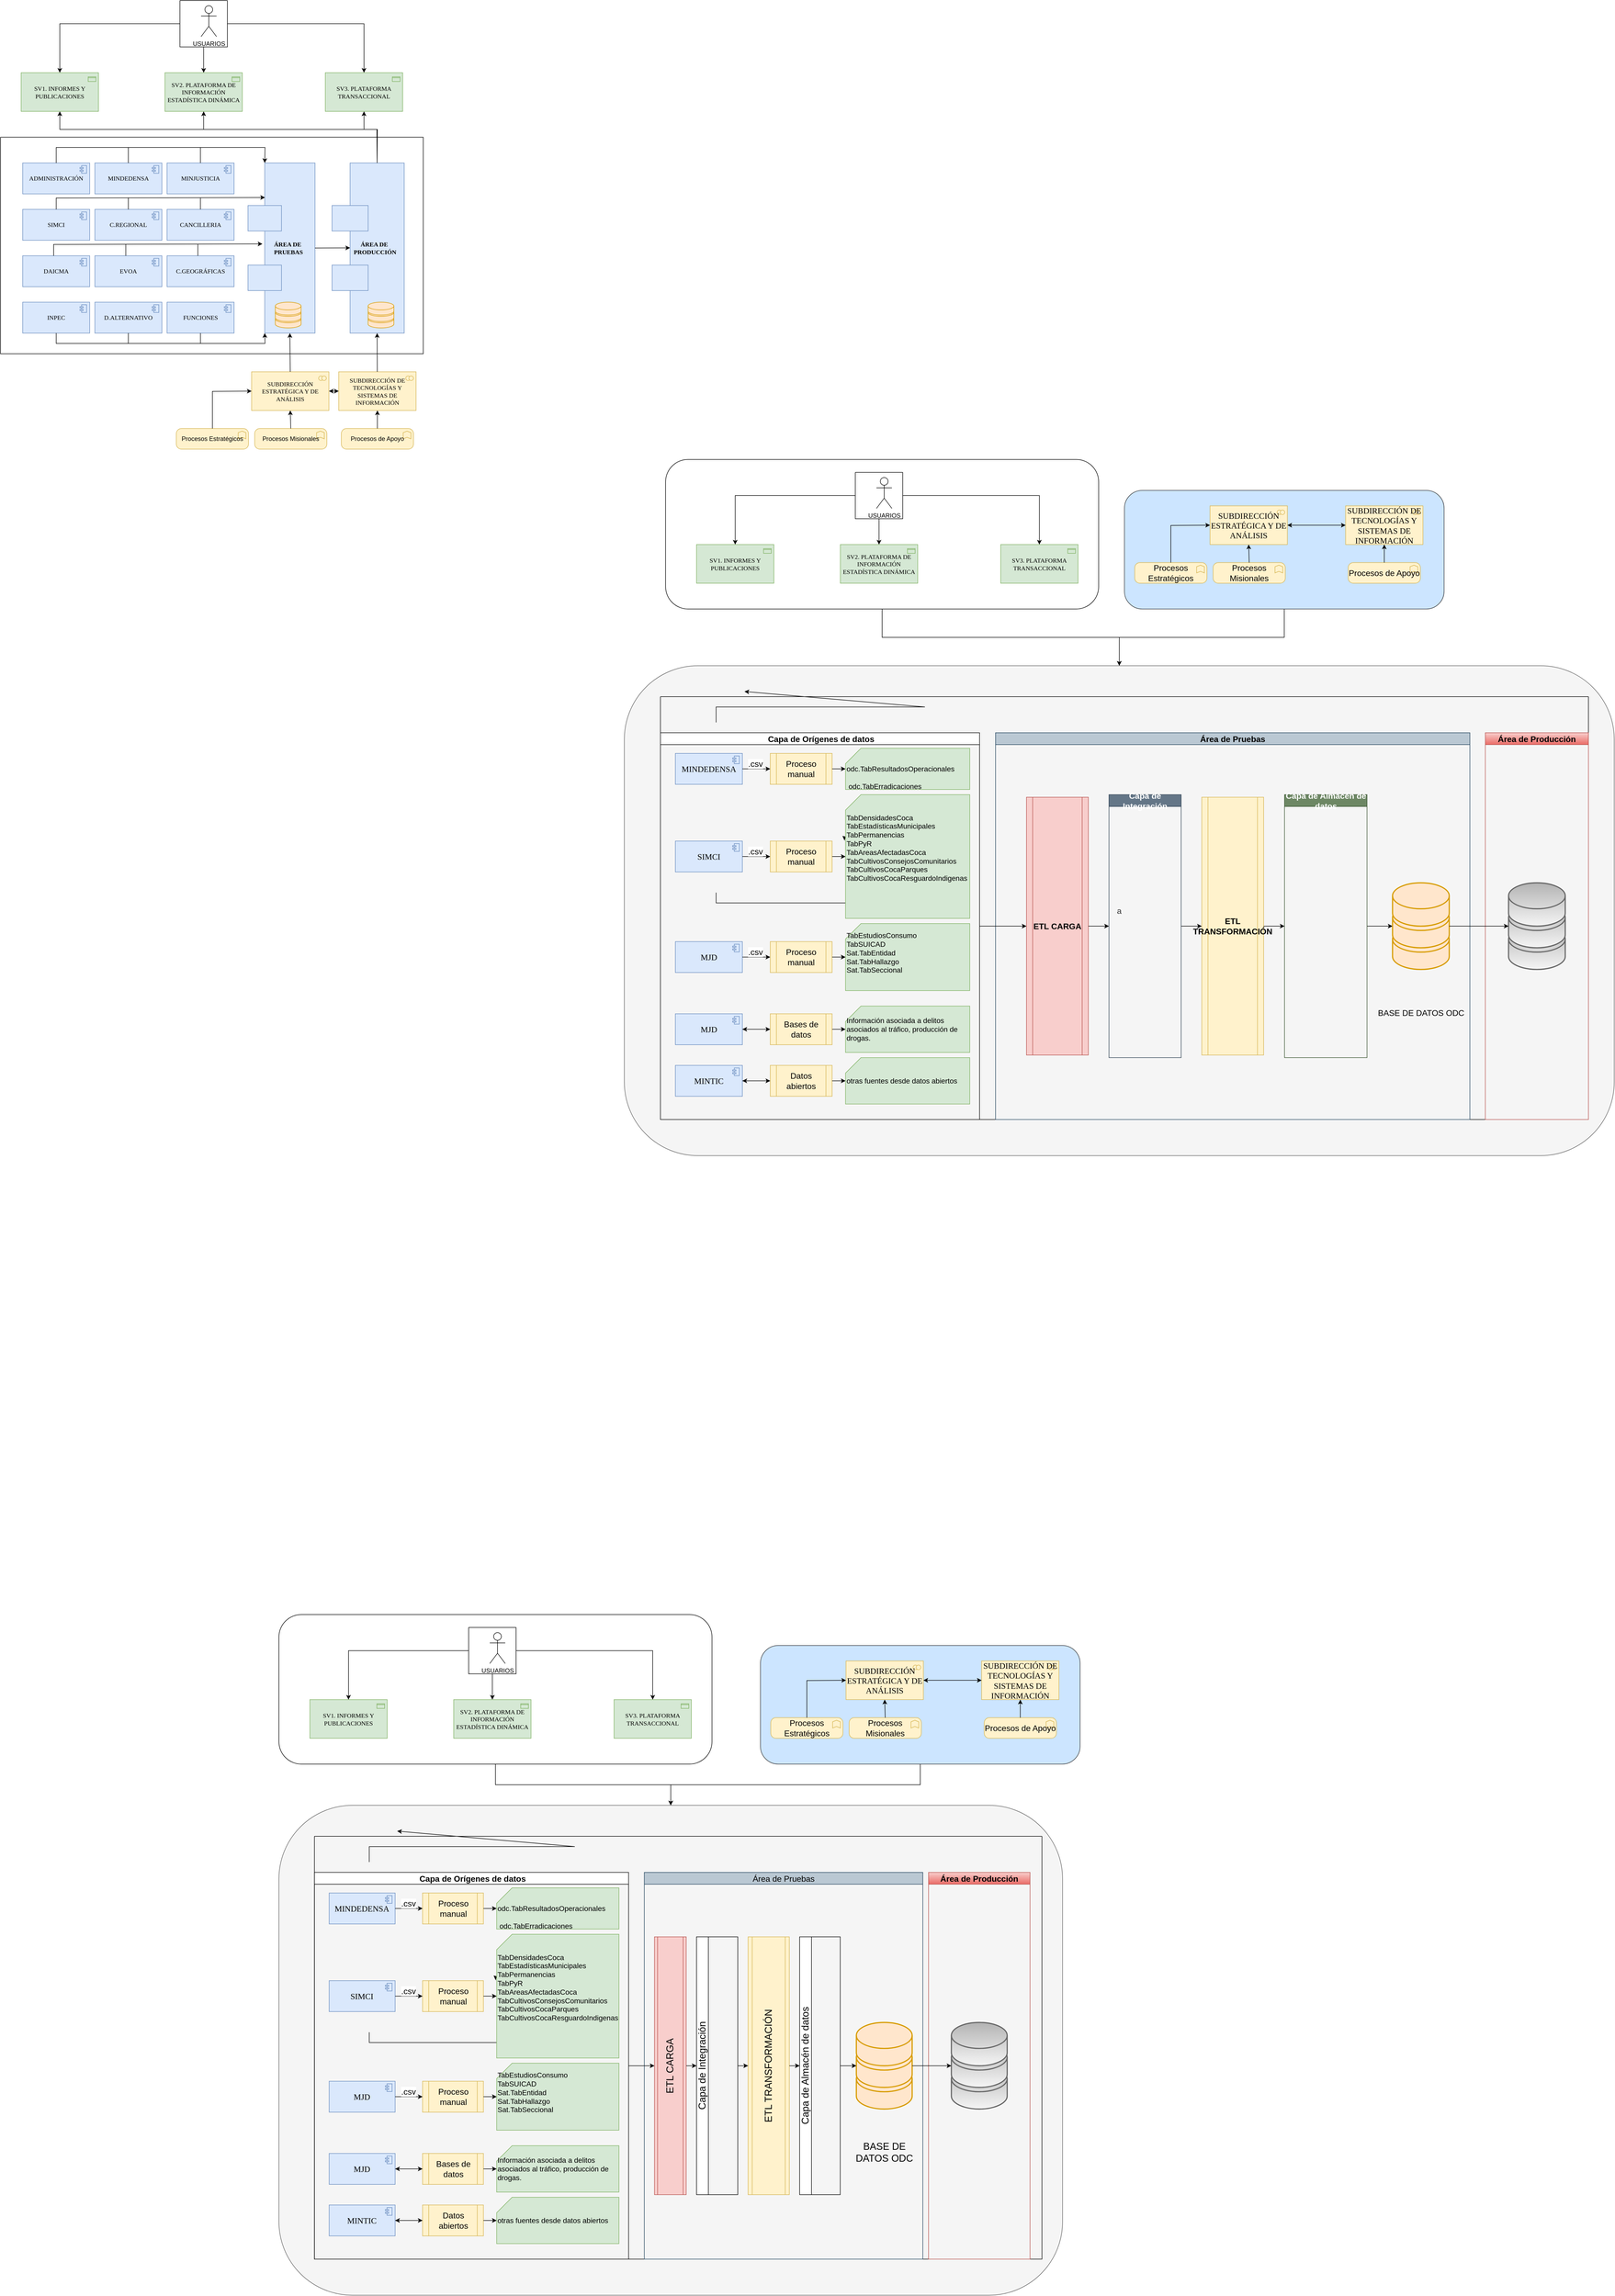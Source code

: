 <mxfile version="24.0.0" type="github">
  <diagram name="Página-1" id="b9glNSWme-n3HAqBJesC">
    <mxGraphModel dx="7560" dy="4100" grid="1" gridSize="10" guides="1" tooltips="1" connect="1" arrows="1" fold="1" page="1" pageScale="1" pageWidth="827" pageHeight="1169" math="0" shadow="0">
      <root>
        <mxCell id="0" />
        <mxCell id="1" parent="0" />
        <mxCell id="uAh_L9xHc_W9SGq94N6g-51" value="" style="swimlane;startSize=0;" parent="1" vertex="1">
          <mxGeometry x="20" y="375" width="820" height="420" as="geometry" />
        </mxCell>
        <mxCell id="uAh_L9xHc_W9SGq94N6g-1" value="ADMINISTRACIÓN" style="html=1;outlineConnect=0;whiteSpace=wrap;fillColor=#dae8fc;shape=mxgraph.archimate3.application;appType=comp;archiType=square;strokeColor=#6c8ebf;fontFamily=Verdana;" parent="uAh_L9xHc_W9SGq94N6g-51" vertex="1">
          <mxGeometry x="43" y="50" width="130" height="60" as="geometry" />
        </mxCell>
        <mxCell id="uAh_L9xHc_W9SGq94N6g-2" value="SIMCI" style="html=1;outlineConnect=0;whiteSpace=wrap;fillColor=#dae8fc;shape=mxgraph.archimate3.application;appType=comp;archiType=square;strokeColor=#6c8ebf;fontFamily=Verdana;" parent="uAh_L9xHc_W9SGq94N6g-51" vertex="1">
          <mxGeometry x="43" y="140" width="130" height="60" as="geometry" />
        </mxCell>
        <mxCell id="uAh_L9xHc_W9SGq94N6g-3" value="DAICMA" style="html=1;outlineConnect=0;whiteSpace=wrap;fillColor=#dae8fc;shape=mxgraph.archimate3.application;appType=comp;archiType=square;strokeColor=#6c8ebf;fontFamily=Verdana;" parent="uAh_L9xHc_W9SGq94N6g-51" vertex="1">
          <mxGeometry x="43" y="230" width="130" height="60" as="geometry" />
        </mxCell>
        <mxCell id="uAh_L9xHc_W9SGq94N6g-4" value="INPEC" style="html=1;outlineConnect=0;whiteSpace=wrap;fillColor=#dae8fc;shape=mxgraph.archimate3.application;appType=comp;archiType=square;strokeColor=#6c8ebf;fontFamily=Verdana;" parent="uAh_L9xHc_W9SGq94N6g-51" vertex="1">
          <mxGeometry x="43" y="320" width="130" height="60" as="geometry" />
        </mxCell>
        <mxCell id="uAh_L9xHc_W9SGq94N6g-5" value="MINDEDENSA" style="html=1;outlineConnect=0;whiteSpace=wrap;fillColor=#dae8fc;shape=mxgraph.archimate3.application;appType=comp;archiType=square;strokeColor=#6c8ebf;fontFamily=Verdana;" parent="uAh_L9xHc_W9SGq94N6g-51" vertex="1">
          <mxGeometry x="183" y="50" width="130" height="60" as="geometry" />
        </mxCell>
        <mxCell id="uAh_L9xHc_W9SGq94N6g-6" value="C.REGIONAL" style="html=1;outlineConnect=0;whiteSpace=wrap;fillColor=#dae8fc;shape=mxgraph.archimate3.application;appType=comp;archiType=square;strokeColor=#6c8ebf;fontFamily=Verdana;" parent="uAh_L9xHc_W9SGq94N6g-51" vertex="1">
          <mxGeometry x="183" y="140" width="130" height="60" as="geometry" />
        </mxCell>
        <mxCell id="uAh_L9xHc_W9SGq94N6g-7" value="EVOA" style="html=1;outlineConnect=0;whiteSpace=wrap;fillColor=#dae8fc;shape=mxgraph.archimate3.application;appType=comp;archiType=square;strokeColor=#6c8ebf;fontFamily=Verdana;" parent="uAh_L9xHc_W9SGq94N6g-51" vertex="1">
          <mxGeometry x="183" y="230" width="130" height="60" as="geometry" />
        </mxCell>
        <mxCell id="uAh_L9xHc_W9SGq94N6g-8" value="D.ALTERNATIVO" style="html=1;outlineConnect=0;whiteSpace=wrap;fillColor=#dae8fc;shape=mxgraph.archimate3.application;appType=comp;archiType=square;strokeColor=#6c8ebf;fontFamily=Verdana;" parent="uAh_L9xHc_W9SGq94N6g-51" vertex="1">
          <mxGeometry x="183" y="320" width="130" height="60" as="geometry" />
        </mxCell>
        <mxCell id="uAh_L9xHc_W9SGq94N6g-9" value="MINJUSTICIA" style="html=1;outlineConnect=0;whiteSpace=wrap;fillColor=#dae8fc;shape=mxgraph.archimate3.application;appType=comp;archiType=square;strokeColor=#6c8ebf;fontFamily=Verdana;" parent="uAh_L9xHc_W9SGq94N6g-51" vertex="1">
          <mxGeometry x="323" y="50" width="130" height="60" as="geometry" />
        </mxCell>
        <mxCell id="uAh_L9xHc_W9SGq94N6g-10" value="CANCILLERIA" style="html=1;outlineConnect=0;whiteSpace=wrap;fillColor=#dae8fc;shape=mxgraph.archimate3.application;appType=comp;archiType=square;strokeColor=#6c8ebf;fontFamily=Verdana;" parent="uAh_L9xHc_W9SGq94N6g-51" vertex="1">
          <mxGeometry x="323" y="140" width="130" height="60" as="geometry" />
        </mxCell>
        <mxCell id="uAh_L9xHc_W9SGq94N6g-11" value="C.GEOGRÁFICAS" style="html=1;outlineConnect=0;whiteSpace=wrap;fillColor=#dae8fc;shape=mxgraph.archimate3.application;appType=comp;archiType=square;strokeColor=#6c8ebf;fontFamily=Verdana;" parent="uAh_L9xHc_W9SGq94N6g-51" vertex="1">
          <mxGeometry x="323" y="230" width="130" height="60" as="geometry" />
        </mxCell>
        <mxCell id="uAh_L9xHc_W9SGq94N6g-12" value="FUNCIONES" style="html=1;outlineConnect=0;whiteSpace=wrap;fillColor=#dae8fc;shape=mxgraph.archimate3.application;appType=comp;archiType=square;strokeColor=#6c8ebf;fontFamily=Verdana;" parent="uAh_L9xHc_W9SGq94N6g-51" vertex="1">
          <mxGeometry x="323" y="320" width="130" height="60" as="geometry" />
        </mxCell>
        <mxCell id="uAh_L9xHc_W9SGq94N6g-13" value="&lt;font face=&quot;Verdana&quot;&gt;&lt;b&gt;&amp;nbsp; &amp;nbsp; &amp;nbsp; &amp;nbsp; ÁREA DE&lt;br&gt;&amp;nbsp; &amp;nbsp; &amp;nbsp; &amp;nbsp; &amp;nbsp;PRUEBAS&lt;/b&gt;&lt;/font&gt;" style="html=1;outlineConnect=0;whiteSpace=wrap;fillColor=#dae8fc;shape=mxgraph.archimate3.component;align=center;strokeColor=#6c8ebf;" parent="uAh_L9xHc_W9SGq94N6g-51" vertex="1">
          <mxGeometry x="480" y="50" width="130" height="330" as="geometry" />
        </mxCell>
        <mxCell id="uAh_L9xHc_W9SGq94N6g-16" value="" style="endArrow=classic;html=1;rounded=0;exitX=0.5;exitY=0;exitDx=0;exitDy=0;exitPerimeter=0;entryX=0.25;entryY=0;entryDx=0;entryDy=0;entryPerimeter=0;" parent="uAh_L9xHc_W9SGq94N6g-51" source="uAh_L9xHc_W9SGq94N6g-1" target="uAh_L9xHc_W9SGq94N6g-13" edge="1">
          <mxGeometry width="50" height="50" relative="1" as="geometry">
            <mxPoint x="113" y="40" as="sourcePoint" />
            <mxPoint x="163" y="-10" as="targetPoint" />
            <Array as="points">
              <mxPoint x="108" y="20" />
              <mxPoint x="513" y="20" />
            </Array>
          </mxGeometry>
        </mxCell>
        <mxCell id="uAh_L9xHc_W9SGq94N6g-17" value="" style="endArrow=none;html=1;rounded=0;exitX=0.5;exitY=0;exitDx=0;exitDy=0;exitPerimeter=0;" parent="uAh_L9xHc_W9SGq94N6g-51" source="uAh_L9xHc_W9SGq94N6g-5" edge="1">
          <mxGeometry width="50" height="50" relative="1" as="geometry">
            <mxPoint x="233" y="60" as="sourcePoint" />
            <mxPoint x="248" y="20" as="targetPoint" />
          </mxGeometry>
        </mxCell>
        <mxCell id="uAh_L9xHc_W9SGq94N6g-19" value="" style="endArrow=none;html=1;rounded=0;exitX=0.5;exitY=0;exitDx=0;exitDy=0;exitPerimeter=0;" parent="uAh_L9xHc_W9SGq94N6g-51" edge="1">
          <mxGeometry width="50" height="50" relative="1" as="geometry">
            <mxPoint x="387.75" y="50" as="sourcePoint" />
            <mxPoint x="387.75" y="20" as="targetPoint" />
          </mxGeometry>
        </mxCell>
        <mxCell id="uAh_L9xHc_W9SGq94N6g-20" value="" style="endArrow=classic;html=1;rounded=0;exitX=0.5;exitY=0;exitDx=0;exitDy=0;exitPerimeter=0;" parent="uAh_L9xHc_W9SGq94N6g-51" source="uAh_L9xHc_W9SGq94N6g-2" edge="1">
          <mxGeometry width="50" height="50" relative="1" as="geometry">
            <mxPoint x="203" y="190" as="sourcePoint" />
            <mxPoint x="513" y="117" as="targetPoint" />
            <Array as="points">
              <mxPoint x="108" y="118" />
            </Array>
          </mxGeometry>
        </mxCell>
        <mxCell id="uAh_L9xHc_W9SGq94N6g-21" value="" style="endArrow=none;html=1;rounded=0;exitX=0.5;exitY=0;exitDx=0;exitDy=0;exitPerimeter=0;" parent="uAh_L9xHc_W9SGq94N6g-51" source="uAh_L9xHc_W9SGq94N6g-6" edge="1">
          <mxGeometry width="50" height="50" relative="1" as="geometry">
            <mxPoint x="243" y="140" as="sourcePoint" />
            <mxPoint x="248" y="118" as="targetPoint" />
          </mxGeometry>
        </mxCell>
        <mxCell id="uAh_L9xHc_W9SGq94N6g-22" value="" style="endArrow=none;html=1;rounded=0;exitX=0.5;exitY=0;exitDx=0;exitDy=0;exitPerimeter=0;" parent="uAh_L9xHc_W9SGq94N6g-51" edge="1">
          <mxGeometry width="50" height="50" relative="1" as="geometry">
            <mxPoint x="387.74" y="140" as="sourcePoint" />
            <mxPoint x="387.74" y="118" as="targetPoint" />
          </mxGeometry>
        </mxCell>
        <mxCell id="uAh_L9xHc_W9SGq94N6g-23" value="" style="endArrow=classic;html=1;rounded=0;exitX=0.5;exitY=0;exitDx=0;exitDy=0;exitPerimeter=0;" parent="uAh_L9xHc_W9SGq94N6g-51" edge="1">
          <mxGeometry width="50" height="50" relative="1" as="geometry">
            <mxPoint x="103" y="230" as="sourcePoint" />
            <mxPoint x="508" y="207" as="targetPoint" />
            <Array as="points">
              <mxPoint x="103" y="208" />
            </Array>
          </mxGeometry>
        </mxCell>
        <mxCell id="uAh_L9xHc_W9SGq94N6g-24" value="" style="endArrow=none;html=1;rounded=0;exitX=0.5;exitY=0;exitDx=0;exitDy=0;exitPerimeter=0;" parent="uAh_L9xHc_W9SGq94N6g-51" edge="1">
          <mxGeometry width="50" height="50" relative="1" as="geometry">
            <mxPoint x="243" y="230" as="sourcePoint" />
            <mxPoint x="243" y="208" as="targetPoint" />
          </mxGeometry>
        </mxCell>
        <mxCell id="uAh_L9xHc_W9SGq94N6g-25" value="" style="endArrow=none;html=1;rounded=0;exitX=0.5;exitY=0;exitDx=0;exitDy=0;exitPerimeter=0;" parent="uAh_L9xHc_W9SGq94N6g-51" edge="1">
          <mxGeometry width="50" height="50" relative="1" as="geometry">
            <mxPoint x="382.74" y="230" as="sourcePoint" />
            <mxPoint x="382.74" y="208" as="targetPoint" />
          </mxGeometry>
        </mxCell>
        <mxCell id="uAh_L9xHc_W9SGq94N6g-29" value="" style="endArrow=classic;html=1;rounded=0;exitX=0.5;exitY=1;exitDx=0;exitDy=0;exitPerimeter=0;entryX=0.25;entryY=1;entryDx=0;entryDy=0;entryPerimeter=0;" parent="uAh_L9xHc_W9SGq94N6g-51" source="uAh_L9xHc_W9SGq94N6g-4" target="uAh_L9xHc_W9SGq94N6g-13" edge="1">
          <mxGeometry width="50" height="50" relative="1" as="geometry">
            <mxPoint x="303" y="320" as="sourcePoint" />
            <mxPoint x="353" y="270" as="targetPoint" />
            <Array as="points">
              <mxPoint x="108" y="400" />
              <mxPoint x="513" y="400" />
            </Array>
          </mxGeometry>
        </mxCell>
        <mxCell id="uAh_L9xHc_W9SGq94N6g-30" value="" style="endArrow=none;html=1;rounded=0;entryX=0.5;entryY=1;entryDx=0;entryDy=0;entryPerimeter=0;" parent="uAh_L9xHc_W9SGq94N6g-51" target="uAh_L9xHc_W9SGq94N6g-8" edge="1">
          <mxGeometry width="50" height="50" relative="1" as="geometry">
            <mxPoint x="248" y="400" as="sourcePoint" />
            <mxPoint x="263" y="360" as="targetPoint" />
          </mxGeometry>
        </mxCell>
        <mxCell id="uAh_L9xHc_W9SGq94N6g-31" value="" style="endArrow=none;html=1;rounded=0;entryX=0.5;entryY=1;entryDx=0;entryDy=0;entryPerimeter=0;" parent="uAh_L9xHc_W9SGq94N6g-51" edge="1">
          <mxGeometry width="50" height="50" relative="1" as="geometry">
            <mxPoint x="387.8" y="400" as="sourcePoint" />
            <mxPoint x="387.8" y="380" as="targetPoint" />
          </mxGeometry>
        </mxCell>
        <mxCell id="uAh_L9xHc_W9SGq94N6g-32" value="" style="verticalAlign=top;verticalLabelPosition=bottom;labelPosition=center;align=center;html=1;outlineConnect=0;fillColor=#ffe6cc;strokeColor=#d79b00;gradientDirection=north;strokeWidth=2;shape=mxgraph.networks.storage;" parent="uAh_L9xHc_W9SGq94N6g-51" vertex="1">
          <mxGeometry x="533" y="320" width="50" height="50" as="geometry" />
        </mxCell>
        <mxCell id="uAh_L9xHc_W9SGq94N6g-33" value="&lt;font face=&quot;Verdana&quot;&gt;&lt;b&gt;&amp;nbsp; &amp;nbsp; &amp;nbsp; &amp;nbsp; ÁREA DE&lt;br&gt;&amp;nbsp; &amp;nbsp; &amp;nbsp; &amp;nbsp; &amp;nbsp;PRODUCCIÓN&lt;/b&gt;&lt;/font&gt;" style="html=1;outlineConnect=0;whiteSpace=wrap;fillColor=#dae8fc;shape=mxgraph.archimate3.component;align=center;strokeColor=#6c8ebf;" parent="uAh_L9xHc_W9SGq94N6g-51" vertex="1">
          <mxGeometry x="643" y="50" width="140" height="330" as="geometry" />
        </mxCell>
        <mxCell id="uAh_L9xHc_W9SGq94N6g-34" value="" style="endArrow=classic;html=1;rounded=0;exitX=1;exitY=0.5;exitDx=0;exitDy=0;exitPerimeter=0;entryX=0.25;entryY=0.499;entryDx=0;entryDy=0;entryPerimeter=0;" parent="uAh_L9xHc_W9SGq94N6g-51" source="uAh_L9xHc_W9SGq94N6g-13" target="uAh_L9xHc_W9SGq94N6g-33" edge="1">
          <mxGeometry width="50" height="50" relative="1" as="geometry">
            <mxPoint x="713" y="230" as="sourcePoint" />
            <mxPoint x="653" y="215" as="targetPoint" />
          </mxGeometry>
        </mxCell>
        <mxCell id="uAh_L9xHc_W9SGq94N6g-35" value="" style="verticalAlign=top;verticalLabelPosition=bottom;labelPosition=center;align=center;html=1;outlineConnect=0;fillColor=#ffe6cc;strokeColor=#d79b00;gradientDirection=north;strokeWidth=2;shape=mxgraph.networks.storage;" parent="uAh_L9xHc_W9SGq94N6g-51" vertex="1">
          <mxGeometry x="713" y="320" width="50" height="50" as="geometry" />
        </mxCell>
        <mxCell id="uAh_L9xHc_W9SGq94N6g-36" value="SUBDIRECCIÓN ESTRATÉGICA Y DE ANÁLISIS" style="html=1;outlineConnect=0;whiteSpace=wrap;fillColor=#fff2cc;shape=mxgraph.archimate3.application;appType=collab;archiType=square;strokeColor=#d6b656;fontFamily=Verdana;" parent="1" vertex="1">
          <mxGeometry x="507" y="830" width="150" height="75" as="geometry" />
        </mxCell>
        <mxCell id="uAh_L9xHc_W9SGq94N6g-37" value="SUBDIRECCIÓN DE TECNOLOGÍAS Y SISTEMAS DE INFORMACIÓN" style="html=1;outlineConnect=0;whiteSpace=wrap;fillColor=#fff2cc;shape=mxgraph.archimate3.application;appType=collab;archiType=square;strokeColor=#d6b656;fontFamily=Verdana;" parent="1" vertex="1">
          <mxGeometry x="676" y="830" width="150" height="75" as="geometry" />
        </mxCell>
        <mxCell id="uAh_L9xHc_W9SGq94N6g-38" value="Procesos Misionales" style="html=1;outlineConnect=0;whiteSpace=wrap;fillColor=#fff2cc;shape=mxgraph.archimate3.application;appType=func;archiType=rounded;strokeColor=#d6b656;" parent="1" vertex="1">
          <mxGeometry x="513" y="940" width="140" height="40" as="geometry" />
        </mxCell>
        <mxCell id="uAh_L9xHc_W9SGq94N6g-39" value="Procesos Estratégicos" style="html=1;outlineConnect=0;whiteSpace=wrap;fillColor=#fff2cc;shape=mxgraph.archimate3.application;appType=func;archiType=rounded;strokeColor=#d6b656;" parent="1" vertex="1">
          <mxGeometry x="361" y="940" width="140" height="40" as="geometry" />
        </mxCell>
        <mxCell id="uAh_L9xHc_W9SGq94N6g-40" value="Procesos de Apoyo" style="html=1;outlineConnect=0;whiteSpace=wrap;fillColor=#fff2cc;shape=mxgraph.archimate3.application;appType=func;archiType=rounded;strokeColor=#d6b656;" parent="1" vertex="1">
          <mxGeometry x="681" y="940" width="140" height="40" as="geometry" />
        </mxCell>
        <mxCell id="uAh_L9xHc_W9SGq94N6g-41" value="" style="endArrow=classic;html=1;rounded=0;exitX=0.5;exitY=0;exitDx=0;exitDy=0;exitPerimeter=0;entryX=0.5;entryY=1;entryDx=0;entryDy=0;entryPerimeter=0;" parent="1" source="uAh_L9xHc_W9SGq94N6g-40" target="uAh_L9xHc_W9SGq94N6g-37" edge="1">
          <mxGeometry width="50" height="50" relative="1" as="geometry">
            <mxPoint x="616" y="910" as="sourcePoint" />
            <mxPoint x="666" y="860" as="targetPoint" />
          </mxGeometry>
        </mxCell>
        <mxCell id="uAh_L9xHc_W9SGq94N6g-42" value="" style="endArrow=classic;html=1;rounded=0;exitX=0.5;exitY=0;exitDx=0;exitDy=0;exitPerimeter=0;entryX=0.5;entryY=1;entryDx=0;entryDy=0;entryPerimeter=0;" parent="1" source="uAh_L9xHc_W9SGq94N6g-38" target="uAh_L9xHc_W9SGq94N6g-36" edge="1">
          <mxGeometry width="50" height="50" relative="1" as="geometry">
            <mxPoint x="607" y="910" as="sourcePoint" />
            <mxPoint x="657" y="860" as="targetPoint" />
          </mxGeometry>
        </mxCell>
        <mxCell id="uAh_L9xHc_W9SGq94N6g-43" value="" style="endArrow=classic;html=1;rounded=0;exitX=0.5;exitY=0;exitDx=0;exitDy=0;exitPerimeter=0;entryX=0;entryY=0.5;entryDx=0;entryDy=0;entryPerimeter=0;" parent="1" source="uAh_L9xHc_W9SGq94N6g-39" target="uAh_L9xHc_W9SGq94N6g-36" edge="1">
          <mxGeometry width="50" height="50" relative="1" as="geometry">
            <mxPoint x="607" y="910" as="sourcePoint" />
            <mxPoint x="657" y="860" as="targetPoint" />
            <Array as="points">
              <mxPoint x="431" y="868" />
            </Array>
          </mxGeometry>
        </mxCell>
        <mxCell id="uAh_L9xHc_W9SGq94N6g-48" value="SV1. INFORMES Y PUBLICACIONES" style="html=1;outlineConnect=0;whiteSpace=wrap;fillColor=#d5e8d4;shape=mxgraph.archimate3.application;appType=passive;archiType=square;strokeColor=#82b366;fontFamily=Verdana;" parent="1" vertex="1">
          <mxGeometry x="60" y="250" width="150" height="75" as="geometry" />
        </mxCell>
        <mxCell id="uAh_L9xHc_W9SGq94N6g-49" value="SV2. PLATAFORMA DE INFORMACIÓN ESTADÍSTICA DINÁMICA" style="html=1;outlineConnect=0;whiteSpace=wrap;fillColor=#d5e8d4;shape=mxgraph.archimate3.application;appType=passive;archiType=square;strokeColor=#82b366;fontFamily=Verdana;" parent="1" vertex="1">
          <mxGeometry x="339" y="250" width="150" height="75" as="geometry" />
        </mxCell>
        <mxCell id="uAh_L9xHc_W9SGq94N6g-50" value="SV3. PLATAFORMA TRANSACCIONAL" style="html=1;outlineConnect=0;whiteSpace=wrap;fillColor=#d5e8d4;shape=mxgraph.archimate3.application;appType=passive;archiType=square;strokeColor=#82b366;fontFamily=Verdana;" parent="1" vertex="1">
          <mxGeometry x="650" y="250" width="150" height="75" as="geometry" />
        </mxCell>
        <mxCell id="uAh_L9xHc_W9SGq94N6g-53" value="" style="endArrow=classic;html=1;rounded=0;exitX=0.5;exitY=0;exitDx=0;exitDy=0;exitPerimeter=0;entryX=0.625;entryY=1;entryDx=0;entryDy=0;entryPerimeter=0;" parent="1" source="uAh_L9xHc_W9SGq94N6g-36" target="uAh_L9xHc_W9SGq94N6g-13" edge="1">
          <mxGeometry width="50" height="50" relative="1" as="geometry">
            <mxPoint x="570" y="920" as="sourcePoint" />
            <mxPoint x="620" y="870" as="targetPoint" />
          </mxGeometry>
        </mxCell>
        <mxCell id="uAh_L9xHc_W9SGq94N6g-54" value="" style="endArrow=classic;html=1;rounded=0;entryX=0.625;entryY=1;entryDx=0;entryDy=0;entryPerimeter=0;" parent="1" source="uAh_L9xHc_W9SGq94N6g-37" target="uAh_L9xHc_W9SGq94N6g-33" edge="1">
          <mxGeometry width="50" height="50" relative="1" as="geometry">
            <mxPoint x="570" y="920" as="sourcePoint" />
            <mxPoint x="620" y="870" as="targetPoint" />
          </mxGeometry>
        </mxCell>
        <mxCell id="uAh_L9xHc_W9SGq94N6g-55" value="" style="endArrow=classic;startArrow=classic;html=1;rounded=0;entryX=0;entryY=0.5;entryDx=0;entryDy=0;entryPerimeter=0;exitX=1;exitY=0.5;exitDx=0;exitDy=0;exitPerimeter=0;" parent="1" source="uAh_L9xHc_W9SGq94N6g-36" target="uAh_L9xHc_W9SGq94N6g-37" edge="1">
          <mxGeometry width="50" height="50" relative="1" as="geometry">
            <mxPoint x="570" y="887" as="sourcePoint" />
            <mxPoint x="620" y="837" as="targetPoint" />
          </mxGeometry>
        </mxCell>
        <mxCell id="uAh_L9xHc_W9SGq94N6g-57" value="" style="swimlane;startSize=0;" parent="1" vertex="1">
          <mxGeometry x="368" y="110" width="92" height="90" as="geometry" />
        </mxCell>
        <mxCell id="uAh_L9xHc_W9SGq94N6g-56" value="USUARIOS" style="shape=umlActor;verticalLabelPosition=bottom;verticalAlign=top;html=1;outlineConnect=0;" parent="uAh_L9xHc_W9SGq94N6g-57" vertex="1">
          <mxGeometry x="41" y="10" width="30" height="60" as="geometry" />
        </mxCell>
        <mxCell id="uAh_L9xHc_W9SGq94N6g-60" value="" style="endArrow=classic;html=1;rounded=0;exitX=0;exitY=0.5;exitDx=0;exitDy=0;entryX=0.5;entryY=0;entryDx=0;entryDy=0;entryPerimeter=0;" parent="1" source="uAh_L9xHc_W9SGq94N6g-57" target="uAh_L9xHc_W9SGq94N6g-48" edge="1">
          <mxGeometry width="50" height="50" relative="1" as="geometry">
            <mxPoint x="490" y="280" as="sourcePoint" />
            <mxPoint x="540" y="230" as="targetPoint" />
            <Array as="points">
              <mxPoint x="135" y="155" />
            </Array>
          </mxGeometry>
        </mxCell>
        <mxCell id="uAh_L9xHc_W9SGq94N6g-61" value="" style="endArrow=classic;html=1;rounded=0;exitX=1;exitY=0.5;exitDx=0;exitDy=0;entryX=0.5;entryY=0;entryDx=0;entryDy=0;entryPerimeter=0;" parent="1" source="uAh_L9xHc_W9SGq94N6g-57" target="uAh_L9xHc_W9SGq94N6g-50" edge="1">
          <mxGeometry width="50" height="50" relative="1" as="geometry">
            <mxPoint x="490" y="280" as="sourcePoint" />
            <mxPoint x="540" y="230" as="targetPoint" />
            <Array as="points">
              <mxPoint x="725" y="155" />
            </Array>
          </mxGeometry>
        </mxCell>
        <mxCell id="uAh_L9xHc_W9SGq94N6g-62" value="" style="endArrow=classic;html=1;rounded=0;exitX=0.5;exitY=1;exitDx=0;exitDy=0;entryX=0.5;entryY=0;entryDx=0;entryDy=0;entryPerimeter=0;" parent="1" source="uAh_L9xHc_W9SGq94N6g-57" target="uAh_L9xHc_W9SGq94N6g-49" edge="1">
          <mxGeometry width="50" height="50" relative="1" as="geometry">
            <mxPoint x="490" y="280" as="sourcePoint" />
            <mxPoint x="540" y="230" as="targetPoint" />
          </mxGeometry>
        </mxCell>
        <mxCell id="uAh_L9xHc_W9SGq94N6g-64" value="" style="endArrow=classic;html=1;rounded=0;entryX=0.5;entryY=1;entryDx=0;entryDy=0;entryPerimeter=0;exitX=0.625;exitY=0;exitDx=0;exitDy=0;exitPerimeter=0;" parent="1" source="uAh_L9xHc_W9SGq94N6g-33" target="uAh_L9xHc_W9SGq94N6g-50" edge="1">
          <mxGeometry width="50" height="50" relative="1" as="geometry">
            <mxPoint x="480" y="480" as="sourcePoint" />
            <mxPoint x="530" y="430" as="targetPoint" />
            <Array as="points">
              <mxPoint x="750" y="360" />
              <mxPoint x="725" y="360" />
            </Array>
          </mxGeometry>
        </mxCell>
        <mxCell id="uAh_L9xHc_W9SGq94N6g-66" value="" style="endArrow=classic;html=1;rounded=0;entryX=0.5;entryY=1;entryDx=0;entryDy=0;entryPerimeter=0;exitX=0.625;exitY=0;exitDx=0;exitDy=0;exitPerimeter=0;" parent="1" source="uAh_L9xHc_W9SGq94N6g-33" target="uAh_L9xHc_W9SGq94N6g-48" edge="1">
          <mxGeometry width="50" height="50" relative="1" as="geometry">
            <mxPoint x="350" y="580" as="sourcePoint" />
            <mxPoint x="400" y="530" as="targetPoint" />
            <Array as="points">
              <mxPoint x="750" y="360" />
              <mxPoint x="135" y="360" />
            </Array>
          </mxGeometry>
        </mxCell>
        <mxCell id="uAh_L9xHc_W9SGq94N6g-68" value="" style="endArrow=classic;html=1;rounded=0;entryX=0.5;entryY=1;entryDx=0;entryDy=0;entryPerimeter=0;exitX=0.625;exitY=0;exitDx=0;exitDy=0;exitPerimeter=0;" parent="1" source="uAh_L9xHc_W9SGq94N6g-33" target="uAh_L9xHc_W9SGq94N6g-49" edge="1">
          <mxGeometry width="50" height="50" relative="1" as="geometry">
            <mxPoint x="350" y="420" as="sourcePoint" />
            <mxPoint x="400" y="370" as="targetPoint" />
            <Array as="points">
              <mxPoint x="751" y="360" />
              <mxPoint x="414" y="360" />
            </Array>
          </mxGeometry>
        </mxCell>
        <mxCell id="AzSNsX4P4ABvYaEdydsz-1" value="" style="edgeStyle=orthogonalEdgeStyle;rounded=0;orthogonalLoop=1;jettySize=auto;html=1;" edge="1" parent="1" source="AzSNsX4P4ABvYaEdydsz-55" target="AzSNsX4P4ABvYaEdydsz-4">
          <mxGeometry relative="1" as="geometry" />
        </mxCell>
        <mxCell id="AzSNsX4P4ABvYaEdydsz-2" value="" style="edgeStyle=orthogonalEdgeStyle;rounded=0;orthogonalLoop=1;jettySize=auto;html=1;" edge="1" parent="1" source="AzSNsX4P4ABvYaEdydsz-65" target="AzSNsX4P4ABvYaEdydsz-4">
          <mxGeometry relative="1" as="geometry" />
        </mxCell>
        <mxCell id="AzSNsX4P4ABvYaEdydsz-3" value="" style="group" vertex="1" connectable="0" parent="1">
          <mxGeometry x="1230" y="1400" width="1920" height="950" as="geometry" />
        </mxCell>
        <mxCell id="AzSNsX4P4ABvYaEdydsz-4" value="a" style="rounded=1;whiteSpace=wrap;html=1;fillColor=#f5f5f5;strokeColor=#666666;fontColor=#333333;fontSize=16;verticalAlign=middle;" vertex="1" parent="AzSNsX4P4ABvYaEdydsz-3">
          <mxGeometry width="1920" height="950" as="geometry" />
        </mxCell>
        <mxCell id="AzSNsX4P4ABvYaEdydsz-5" value="" style="swimlane;startSize=0;fontSize=16;verticalAlign=middle;" vertex="1" parent="AzSNsX4P4ABvYaEdydsz-3">
          <mxGeometry x="70" y="60" width="1800" height="820" as="geometry" />
        </mxCell>
        <mxCell id="AzSNsX4P4ABvYaEdydsz-6" value="" style="endArrow=classic;html=1;rounded=0;exitX=0.5;exitY=0;exitDx=0;exitDy=0;exitPerimeter=0;entryX=0.25;entryY=0;entryDx=0;entryDy=0;entryPerimeter=0;" edge="1" parent="AzSNsX4P4ABvYaEdydsz-5">
          <mxGeometry width="50" height="50" relative="1" as="geometry">
            <mxPoint x="108" y="50" as="sourcePoint" />
            <mxPoint x="163" y="-10" as="targetPoint" />
            <Array as="points">
              <mxPoint x="108" y="20" />
              <mxPoint x="513" y="20" />
            </Array>
          </mxGeometry>
        </mxCell>
        <mxCell id="AzSNsX4P4ABvYaEdydsz-7" value="" style="endArrow=classic;html=1;rounded=0;exitX=0.5;exitY=1;exitDx=0;exitDy=0;exitPerimeter=0;entryX=0.25;entryY=1;entryDx=0;entryDy=0;entryPerimeter=0;" edge="1" parent="AzSNsX4P4ABvYaEdydsz-5">
          <mxGeometry width="50" height="50" relative="1" as="geometry">
            <mxPoint x="108" y="380" as="sourcePoint" />
            <mxPoint x="353" y="270" as="targetPoint" />
            <Array as="points">
              <mxPoint x="108" y="400" />
              <mxPoint x="513" y="400" />
            </Array>
          </mxGeometry>
        </mxCell>
        <mxCell id="AzSNsX4P4ABvYaEdydsz-8" value="" style="endArrow=none;html=1;rounded=0;entryX=0.5;entryY=1;entryDx=0;entryDy=0;entryPerimeter=0;fontSize=16;verticalAlign=middle;" edge="1" parent="AzSNsX4P4ABvYaEdydsz-5">
          <mxGeometry width="50" height="50" relative="1" as="geometry">
            <mxPoint x="387.8" y="400" as="sourcePoint" />
            <mxPoint x="387.8" y="380" as="targetPoint" />
          </mxGeometry>
        </mxCell>
        <mxCell id="AzSNsX4P4ABvYaEdydsz-9" value="&lt;font style=&quot;font-size: 16px;&quot;&gt;&amp;nbsp;Capa de Orígenes de datos&lt;/font&gt;" style="swimlane;whiteSpace=wrap;html=1;fontSize=16;verticalAlign=middle;" vertex="1" parent="AzSNsX4P4ABvYaEdydsz-5">
          <mxGeometry y="70" width="619" height="750" as="geometry" />
        </mxCell>
        <mxCell id="AzSNsX4P4ABvYaEdydsz-10" value="MINDEDENSA" style="html=1;outlineConnect=0;whiteSpace=wrap;fillColor=#dae8fc;shape=mxgraph.archimate3.application;appType=comp;archiType=square;strokeColor=#6c8ebf;fontFamily=Verdana;fontSize=16;verticalAlign=middle;" vertex="1" parent="AzSNsX4P4ABvYaEdydsz-9">
          <mxGeometry x="29" y="40" width="130" height="60" as="geometry" />
        </mxCell>
        <mxCell id="AzSNsX4P4ABvYaEdydsz-11" value="Proceso manual" style="shape=process;whiteSpace=wrap;html=1;backgroundOutline=1;fillColor=#fff2cc;strokeColor=#d6b656;fontSize=16;verticalAlign=middle;" vertex="1" parent="AzSNsX4P4ABvYaEdydsz-9">
          <mxGeometry x="213" y="40" width="120" height="60" as="geometry" />
        </mxCell>
        <mxCell id="AzSNsX4P4ABvYaEdydsz-12" value="" style="endArrow=classic;html=1;rounded=0;exitX=1;exitY=0.5;exitDx=0;exitDy=0;exitPerimeter=0;entryX=0;entryY=0.5;entryDx=0;entryDy=0;fontSize=16;verticalAlign=middle;" edge="1" parent="AzSNsX4P4ABvYaEdydsz-9" source="AzSNsX4P4ABvYaEdydsz-10" target="AzSNsX4P4ABvYaEdydsz-11">
          <mxGeometry width="50" height="50" relative="1" as="geometry">
            <mxPoint x="349" y="40" as="sourcePoint" />
            <mxPoint x="399" y="-10" as="targetPoint" />
          </mxGeometry>
        </mxCell>
        <mxCell id="AzSNsX4P4ABvYaEdydsz-13" value=".csv" style="edgeLabel;html=1;align=center;verticalAlign=middle;resizable=0;points=[];fontSize=16;" vertex="1" connectable="0" parent="AzSNsX4P4ABvYaEdydsz-12">
          <mxGeometry x="-0.178" y="-4" relative="1" as="geometry">
            <mxPoint x="3" y="-14" as="offset" />
          </mxGeometry>
        </mxCell>
        <mxCell id="AzSNsX4P4ABvYaEdydsz-14" value="&lt;div style=&quot;font-size: 14px;&quot;&gt;&lt;br style=&quot;font-size: 14px;&quot;&gt;&lt;/div&gt;&lt;div style=&quot;font-size: 14px;&quot;&gt;&lt;br style=&quot;font-size: 14px;&quot;&gt;&lt;/div&gt;&lt;div style=&quot;font-size: 14px;&quot;&gt;odc.TabResultadosOp&lt;span style=&quot;background-color: initial; font-size: 14px;&quot;&gt;eracionales&lt;/span&gt;&lt;/div&gt;&lt;div style=&quot;font-size: 14px;&quot;&gt;&lt;br style=&quot;font-size: 14px;&quot;&gt;&lt;/div&gt;&lt;div style=&quot;font-size: 14px;&quot;&gt;&lt;div style=&quot;font-size: 14px;&quot;&gt;&amp;nbsp;odc.TabErradicaciones&lt;span style=&quot;background-color: initial; font-size: 14px;&quot;&gt;&amp;nbsp;&lt;/span&gt;&lt;/div&gt;&lt;/div&gt;" style="shape=card;whiteSpace=wrap;html=1;align=left;fillColor=#d5e8d4;strokeColor=#82b366;fontSize=14;verticalAlign=middle;" vertex="1" parent="AzSNsX4P4ABvYaEdydsz-9">
          <mxGeometry x="359" y="30" width="241" height="80" as="geometry" />
        </mxCell>
        <mxCell id="AzSNsX4P4ABvYaEdydsz-15" value="" style="edgeStyle=orthogonalEdgeStyle;rounded=0;orthogonalLoop=1;jettySize=auto;html=1;fontSize=16;verticalAlign=middle;" edge="1" parent="AzSNsX4P4ABvYaEdydsz-9" source="AzSNsX4P4ABvYaEdydsz-11" target="AzSNsX4P4ABvYaEdydsz-14">
          <mxGeometry relative="1" as="geometry" />
        </mxCell>
        <mxCell id="AzSNsX4P4ABvYaEdydsz-16" value="SIMCI" style="html=1;outlineConnect=0;whiteSpace=wrap;fillColor=#dae8fc;shape=mxgraph.archimate3.application;appType=comp;archiType=square;strokeColor=#6c8ebf;fontFamily=Verdana;fontSize=16;verticalAlign=middle;" vertex="1" parent="AzSNsX4P4ABvYaEdydsz-9">
          <mxGeometry x="29" y="210" width="130" height="60" as="geometry" />
        </mxCell>
        <mxCell id="AzSNsX4P4ABvYaEdydsz-17" value="Proceso manual" style="shape=process;whiteSpace=wrap;html=1;backgroundOutline=1;fillColor=#fff2cc;strokeColor=#d6b656;fontSize=16;verticalAlign=middle;" vertex="1" parent="AzSNsX4P4ABvYaEdydsz-9">
          <mxGeometry x="213" y="210" width="120" height="60" as="geometry" />
        </mxCell>
        <mxCell id="AzSNsX4P4ABvYaEdydsz-18" value="" style="endArrow=classic;html=1;rounded=0;exitX=1;exitY=0.5;exitDx=0;exitDy=0;exitPerimeter=0;entryX=0;entryY=0.5;entryDx=0;entryDy=0;fontSize=16;verticalAlign=middle;" edge="1" parent="AzSNsX4P4ABvYaEdydsz-9" source="AzSNsX4P4ABvYaEdydsz-16" target="AzSNsX4P4ABvYaEdydsz-17">
          <mxGeometry width="50" height="50" relative="1" as="geometry">
            <mxPoint x="349" y="130" as="sourcePoint" />
            <mxPoint x="399" y="80" as="targetPoint" />
          </mxGeometry>
        </mxCell>
        <mxCell id="AzSNsX4P4ABvYaEdydsz-19" value=".csv" style="edgeLabel;html=1;align=center;verticalAlign=middle;resizable=0;points=[];fontSize=16;" vertex="1" connectable="0" parent="AzSNsX4P4ABvYaEdydsz-18">
          <mxGeometry x="-0.178" y="-4" relative="1" as="geometry">
            <mxPoint x="3" y="-14" as="offset" />
          </mxGeometry>
        </mxCell>
        <mxCell id="AzSNsX4P4ABvYaEdydsz-20" value="TabDensidadesCoca&lt;br style=&quot;font-size: 14px;&quot;&gt;&lt;div style=&quot;font-size: 14px;&quot;&gt;TabEstadísticasMunici&lt;span style=&quot;background-color: initial; font-size: 14px;&quot;&gt;pales&lt;/span&gt;&lt;/div&gt;TabPermanencias&amp;nbsp;&lt;br style=&quot;font-size: 14px;&quot;&gt;TabPyR&lt;br style=&quot;font-size: 14px;&quot;&gt;&lt;div style=&quot;font-size: 14px;&quot;&gt;TabAreasAfectadasCo&lt;span style=&quot;background-color: initial; font-size: 14px;&quot;&gt;ca&lt;/span&gt;&lt;/div&gt;&lt;div style=&quot;font-size: 14px;&quot;&gt;&lt;span style=&quot;background-color: initial; font-size: 14px;&quot;&gt;&lt;div style=&quot;font-size: 14px;&quot;&gt;TabCultivosConsejos&lt;span style=&quot;background-color: initial; font-size: 14px;&quot;&gt;Comunitarios&lt;/span&gt;&lt;/div&gt;&lt;div style=&quot;font-size: 14px;&quot;&gt;&lt;span style=&quot;background-color: initial; font-size: 14px;&quot;&gt;&lt;div style=&quot;font-size: 14px;&quot;&gt;TabCultivosCocaParq&lt;span style=&quot;background-color: initial; font-size: 14px;&quot;&gt;ues&lt;/span&gt;&lt;/div&gt;&lt;div style=&quot;font-size: 14px;&quot;&gt;&lt;span style=&quot;background-color: initial; font-size: 14px;&quot;&gt;&lt;div style=&quot;font-size: 14px;&quot;&gt;TabCultivosCocaResg&lt;span style=&quot;background-color: initial; font-size: 14px;&quot;&gt;uardoIndigenas&lt;/span&gt;&lt;/div&gt;&lt;/span&gt;&lt;/div&gt;&lt;/span&gt;&lt;/div&gt;&lt;/span&gt;&lt;/div&gt;&lt;br style=&quot;font-size: 14px;&quot;&gt;&lt;div style=&quot;font-size: 14px;&quot;&gt;&lt;span style=&quot;background-color: initial; font-size: 14px;&quot;&gt;&amp;nbsp;&lt;/span&gt;&lt;/div&gt;" style="shape=card;whiteSpace=wrap;html=1;align=left;fillColor=#d5e8d4;strokeColor=#82b366;fontSize=14;verticalAlign=middle;" vertex="1" parent="AzSNsX4P4ABvYaEdydsz-9">
          <mxGeometry x="359" y="120" width="241" height="240" as="geometry" />
        </mxCell>
        <mxCell id="AzSNsX4P4ABvYaEdydsz-21" value="" style="edgeStyle=orthogonalEdgeStyle;rounded=0;orthogonalLoop=1;jettySize=auto;html=1;fontSize=16;verticalAlign=middle;" edge="1" parent="AzSNsX4P4ABvYaEdydsz-9" source="AzSNsX4P4ABvYaEdydsz-17" target="AzSNsX4P4ABvYaEdydsz-20">
          <mxGeometry relative="1" as="geometry" />
        </mxCell>
        <mxCell id="AzSNsX4P4ABvYaEdydsz-22" value="MJD" style="html=1;outlineConnect=0;whiteSpace=wrap;fillColor=#dae8fc;shape=mxgraph.archimate3.application;appType=comp;archiType=square;strokeColor=#6c8ebf;fontFamily=Verdana;fontSize=16;verticalAlign=middle;" vertex="1" parent="AzSNsX4P4ABvYaEdydsz-9">
          <mxGeometry x="29" y="405" width="130" height="60" as="geometry" />
        </mxCell>
        <mxCell id="AzSNsX4P4ABvYaEdydsz-23" value="Proceso manual" style="shape=process;whiteSpace=wrap;html=1;backgroundOutline=1;fillColor=#fff2cc;strokeColor=#d6b656;fontSize=16;verticalAlign=middle;" vertex="1" parent="AzSNsX4P4ABvYaEdydsz-9">
          <mxGeometry x="213" y="405" width="120" height="60" as="geometry" />
        </mxCell>
        <mxCell id="AzSNsX4P4ABvYaEdydsz-24" value="" style="endArrow=classic;html=1;rounded=0;exitX=1;exitY=0.5;exitDx=0;exitDy=0;exitPerimeter=0;entryX=0;entryY=0.5;entryDx=0;entryDy=0;fontSize=16;verticalAlign=middle;" edge="1" parent="AzSNsX4P4ABvYaEdydsz-9" source="AzSNsX4P4ABvYaEdydsz-22" target="AzSNsX4P4ABvYaEdydsz-23">
          <mxGeometry width="50" height="50" relative="1" as="geometry">
            <mxPoint x="349" y="380" as="sourcePoint" />
            <mxPoint x="399" y="330" as="targetPoint" />
          </mxGeometry>
        </mxCell>
        <mxCell id="AzSNsX4P4ABvYaEdydsz-25" value=".csv" style="edgeLabel;html=1;align=center;verticalAlign=middle;resizable=0;points=[];fontSize=16;" vertex="1" connectable="0" parent="AzSNsX4P4ABvYaEdydsz-24">
          <mxGeometry x="-0.178" y="-4" relative="1" as="geometry">
            <mxPoint x="3" y="-14" as="offset" />
          </mxGeometry>
        </mxCell>
        <mxCell id="AzSNsX4P4ABvYaEdydsz-26" value="TabEstudiosConsumo&lt;br style=&quot;font-size: 14px;&quot;&gt;TabSUICAD&lt;br style=&quot;font-size: 14px;&quot;&gt;Sat.TabEntidad&lt;br style=&quot;font-size: 14px;&quot;&gt;Sat.TabHallazgo&lt;br style=&quot;font-size: 14px;&quot;&gt;Sat.TabSeccional&lt;div style=&quot;font-size: 14px;&quot;&gt;&lt;br style=&quot;font-size: 14px;&quot;&gt;&lt;/div&gt;" style="shape=card;whiteSpace=wrap;html=1;align=left;fillColor=#d5e8d4;strokeColor=#82b366;fontSize=14;verticalAlign=middle;" vertex="1" parent="AzSNsX4P4ABvYaEdydsz-9">
          <mxGeometry x="359" y="370" width="241" height="130" as="geometry" />
        </mxCell>
        <mxCell id="AzSNsX4P4ABvYaEdydsz-27" value="" style="edgeStyle=orthogonalEdgeStyle;rounded=0;orthogonalLoop=1;jettySize=auto;html=1;fontSize=16;verticalAlign=middle;" edge="1" parent="AzSNsX4P4ABvYaEdydsz-9" source="AzSNsX4P4ABvYaEdydsz-23" target="AzSNsX4P4ABvYaEdydsz-26">
          <mxGeometry relative="1" as="geometry" />
        </mxCell>
        <mxCell id="AzSNsX4P4ABvYaEdydsz-28" value="MJD" style="html=1;outlineConnect=0;whiteSpace=wrap;fillColor=#dae8fc;shape=mxgraph.archimate3.application;appType=comp;archiType=square;strokeColor=#6c8ebf;fontFamily=Verdana;fontSize=16;verticalAlign=middle;" vertex="1" parent="AzSNsX4P4ABvYaEdydsz-9">
          <mxGeometry x="29" y="545" width="130" height="60" as="geometry" />
        </mxCell>
        <mxCell id="AzSNsX4P4ABvYaEdydsz-29" value="" style="edgeStyle=orthogonalEdgeStyle;rounded=0;orthogonalLoop=1;jettySize=auto;html=1;fontSize=16;verticalAlign=middle;" edge="1" parent="AzSNsX4P4ABvYaEdydsz-9" source="AzSNsX4P4ABvYaEdydsz-30" target="AzSNsX4P4ABvYaEdydsz-28">
          <mxGeometry relative="1" as="geometry" />
        </mxCell>
        <mxCell id="AzSNsX4P4ABvYaEdydsz-30" value="Bases de datos" style="shape=process;whiteSpace=wrap;html=1;backgroundOutline=1;fillColor=#fff2cc;strokeColor=#d6b656;fontSize=16;verticalAlign=middle;" vertex="1" parent="AzSNsX4P4ABvYaEdydsz-9">
          <mxGeometry x="213" y="545" width="120" height="60" as="geometry" />
        </mxCell>
        <mxCell id="AzSNsX4P4ABvYaEdydsz-31" value="" style="endArrow=classic;html=1;rounded=0;exitX=1;exitY=0.5;exitDx=0;exitDy=0;exitPerimeter=0;entryX=0;entryY=0.5;entryDx=0;entryDy=0;fontSize=16;verticalAlign=middle;" edge="1" parent="AzSNsX4P4ABvYaEdydsz-9" source="AzSNsX4P4ABvYaEdydsz-28" target="AzSNsX4P4ABvYaEdydsz-30">
          <mxGeometry width="50" height="50" relative="1" as="geometry">
            <mxPoint x="349" y="520" as="sourcePoint" />
            <mxPoint x="399" y="470" as="targetPoint" />
          </mxGeometry>
        </mxCell>
        <mxCell id="AzSNsX4P4ABvYaEdydsz-32" value="&lt;div style=&quot;font-size: 14px;&quot;&gt;Información asociada a delitos asociados&amp;nbsp;&lt;span style=&quot;background-color: initial; font-size: 14px;&quot;&gt;al tráfico, producción de drogas.&lt;/span&gt;&lt;/div&gt;" style="shape=card;whiteSpace=wrap;html=1;align=left;fillColor=#d5e8d4;strokeColor=#82b366;fontSize=14;verticalAlign=middle;" vertex="1" parent="AzSNsX4P4ABvYaEdydsz-9">
          <mxGeometry x="359" y="530" width="241" height="90" as="geometry" />
        </mxCell>
        <mxCell id="AzSNsX4P4ABvYaEdydsz-33" value="" style="edgeStyle=orthogonalEdgeStyle;rounded=0;orthogonalLoop=1;jettySize=auto;html=1;fontSize=16;verticalAlign=middle;" edge="1" parent="AzSNsX4P4ABvYaEdydsz-9" source="AzSNsX4P4ABvYaEdydsz-30" target="AzSNsX4P4ABvYaEdydsz-32">
          <mxGeometry relative="1" as="geometry" />
        </mxCell>
        <mxCell id="AzSNsX4P4ABvYaEdydsz-34" value="MINTIC" style="html=1;outlineConnect=0;whiteSpace=wrap;fillColor=#dae8fc;shape=mxgraph.archimate3.application;appType=comp;archiType=square;strokeColor=#6c8ebf;fontFamily=Verdana;fontSize=16;verticalAlign=middle;" vertex="1" parent="AzSNsX4P4ABvYaEdydsz-9">
          <mxGeometry x="29" y="645" width="130" height="60" as="geometry" />
        </mxCell>
        <mxCell id="AzSNsX4P4ABvYaEdydsz-35" value="" style="edgeStyle=orthogonalEdgeStyle;rounded=0;orthogonalLoop=1;jettySize=auto;html=1;fontSize=16;verticalAlign=middle;" edge="1" parent="AzSNsX4P4ABvYaEdydsz-9" source="AzSNsX4P4ABvYaEdydsz-36" target="AzSNsX4P4ABvYaEdydsz-34">
          <mxGeometry relative="1" as="geometry" />
        </mxCell>
        <mxCell id="AzSNsX4P4ABvYaEdydsz-36" value="Datos abiertos" style="shape=process;whiteSpace=wrap;html=1;backgroundOutline=1;fillColor=#fff2cc;strokeColor=#d6b656;fontSize=16;verticalAlign=middle;" vertex="1" parent="AzSNsX4P4ABvYaEdydsz-9">
          <mxGeometry x="213" y="645" width="120" height="60" as="geometry" />
        </mxCell>
        <mxCell id="AzSNsX4P4ABvYaEdydsz-37" value="" style="endArrow=classic;html=1;rounded=0;exitX=1;exitY=0.5;exitDx=0;exitDy=0;exitPerimeter=0;entryX=0;entryY=0.5;entryDx=0;entryDy=0;fontSize=16;verticalAlign=middle;" edge="1" parent="AzSNsX4P4ABvYaEdydsz-9" source="AzSNsX4P4ABvYaEdydsz-34" target="AzSNsX4P4ABvYaEdydsz-36">
          <mxGeometry width="50" height="50" relative="1" as="geometry">
            <mxPoint x="349" y="620" as="sourcePoint" />
            <mxPoint x="399" y="570" as="targetPoint" />
          </mxGeometry>
        </mxCell>
        <mxCell id="AzSNsX4P4ABvYaEdydsz-38" value="otras fuentes desde datos abiertos" style="shape=card;whiteSpace=wrap;html=1;align=left;fillColor=#d5e8d4;strokeColor=#82b366;fontSize=14;verticalAlign=middle;" vertex="1" parent="AzSNsX4P4ABvYaEdydsz-9">
          <mxGeometry x="359" y="630" width="241" height="90" as="geometry" />
        </mxCell>
        <mxCell id="AzSNsX4P4ABvYaEdydsz-39" value="" style="edgeStyle=orthogonalEdgeStyle;rounded=0;orthogonalLoop=1;jettySize=auto;html=1;fontSize=16;verticalAlign=middle;" edge="1" parent="AzSNsX4P4ABvYaEdydsz-9" source="AzSNsX4P4ABvYaEdydsz-36" target="AzSNsX4P4ABvYaEdydsz-38">
          <mxGeometry relative="1" as="geometry" />
        </mxCell>
        <mxCell id="AzSNsX4P4ABvYaEdydsz-40" value="&lt;font style=&quot;font-size: 16px;&quot;&gt;Área de Pruebas&lt;/font&gt;" style="swimlane;whiteSpace=wrap;html=1;fillColor=#bac8d3;strokeColor=#23445d;fontSize=16;verticalAlign=middle;" vertex="1" parent="AzSNsX4P4ABvYaEdydsz-5">
          <mxGeometry x="650" y="70" width="920" height="750" as="geometry" />
        </mxCell>
        <mxCell id="AzSNsX4P4ABvYaEdydsz-41" value="ETL CARGA" style="shape=process;whiteSpace=wrap;html=1;backgroundOutline=1;fillColor=#f8cecc;strokeColor=#b85450;fontStyle=1;fontSize=16;verticalAlign=middle;" vertex="1" parent="AzSNsX4P4ABvYaEdydsz-40">
          <mxGeometry x="60" y="125" width="120" height="500" as="geometry" />
        </mxCell>
        <mxCell id="AzSNsX4P4ABvYaEdydsz-42" value="Capa de Integración" style="swimlane;whiteSpace=wrap;html=1;fillColor=#647687;fontColor=#ffffff;strokeColor=#314354;fontSize=16;verticalAlign=middle;" vertex="1" parent="AzSNsX4P4ABvYaEdydsz-40">
          <mxGeometry x="220" y="120" width="140" height="510" as="geometry" />
        </mxCell>
        <mxCell id="AzSNsX4P4ABvYaEdydsz-43" value="" style="endArrow=classic;html=1;rounded=0;exitX=1;exitY=0.5;exitDx=0;exitDy=0;entryX=0;entryY=0.5;entryDx=0;entryDy=0;fontSize=16;verticalAlign=middle;" edge="1" parent="AzSNsX4P4ABvYaEdydsz-40" source="AzSNsX4P4ABvYaEdydsz-41" target="AzSNsX4P4ABvYaEdydsz-42">
          <mxGeometry width="50" height="50" relative="1" as="geometry">
            <mxPoint x="170" y="400" as="sourcePoint" />
            <mxPoint x="220" y="350" as="targetPoint" />
          </mxGeometry>
        </mxCell>
        <mxCell id="AzSNsX4P4ABvYaEdydsz-44" value="ETL TRANSFORMACIÓN" style="shape=process;whiteSpace=wrap;html=1;backgroundOutline=1;fillColor=#fff2cc;strokeColor=#d6b656;fontStyle=1;fontSize=16;verticalAlign=middle;" vertex="1" parent="AzSNsX4P4ABvYaEdydsz-40">
          <mxGeometry x="400" y="125" width="120" height="500" as="geometry" />
        </mxCell>
        <mxCell id="AzSNsX4P4ABvYaEdydsz-45" value="" style="edgeStyle=orthogonalEdgeStyle;rounded=0;orthogonalLoop=1;jettySize=auto;html=1;fontSize=16;verticalAlign=middle;" edge="1" parent="AzSNsX4P4ABvYaEdydsz-40" source="AzSNsX4P4ABvYaEdydsz-42" target="AzSNsX4P4ABvYaEdydsz-44">
          <mxGeometry relative="1" as="geometry" />
        </mxCell>
        <mxCell id="AzSNsX4P4ABvYaEdydsz-46" value="" style="edgeStyle=orthogonalEdgeStyle;rounded=0;orthogonalLoop=1;jettySize=auto;html=1;fontSize=16;verticalAlign=middle;" edge="1" parent="AzSNsX4P4ABvYaEdydsz-40" source="AzSNsX4P4ABvYaEdydsz-47" target="AzSNsX4P4ABvYaEdydsz-49">
          <mxGeometry relative="1" as="geometry" />
        </mxCell>
        <mxCell id="AzSNsX4P4ABvYaEdydsz-47" value="Capa de Almacén de datos" style="swimlane;whiteSpace=wrap;html=1;fillColor=#6d8764;fontColor=#ffffff;strokeColor=#3A5431;fontSize=16;verticalAlign=middle;" vertex="1" parent="AzSNsX4P4ABvYaEdydsz-40">
          <mxGeometry x="560.5" y="120" width="160" height="510" as="geometry" />
        </mxCell>
        <mxCell id="AzSNsX4P4ABvYaEdydsz-48" value="" style="endArrow=classic;html=1;rounded=0;entryX=0;entryY=0.5;entryDx=0;entryDy=0;exitX=1;exitY=0.5;exitDx=0;exitDy=0;fontSize=16;verticalAlign=middle;" edge="1" parent="AzSNsX4P4ABvYaEdydsz-40" source="AzSNsX4P4ABvYaEdydsz-44" target="AzSNsX4P4ABvYaEdydsz-47">
          <mxGeometry width="50" height="50" relative="1" as="geometry">
            <mxPoint x="400" y="350" as="sourcePoint" />
            <mxPoint x="410" y="340" as="targetPoint" />
          </mxGeometry>
        </mxCell>
        <mxCell id="AzSNsX4P4ABvYaEdydsz-49" value="BASE DE DATOS ODC" style="verticalAlign=middle;verticalLabelPosition=bottom;labelPosition=center;align=center;html=1;outlineConnect=0;fillColor=#ffe6cc;strokeColor=#d79b00;gradientDirection=north;strokeWidth=2;shape=mxgraph.networks.storage;fontSize=16;" vertex="1" parent="AzSNsX4P4ABvYaEdydsz-40">
          <mxGeometry x="770" y="291" width="110" height="168" as="geometry" />
        </mxCell>
        <mxCell id="AzSNsX4P4ABvYaEdydsz-50" value="" style="edgeStyle=orthogonalEdgeStyle;rounded=0;orthogonalLoop=1;jettySize=auto;html=1;fontSize=16;verticalAlign=middle;" edge="1" parent="AzSNsX4P4ABvYaEdydsz-5" source="AzSNsX4P4ABvYaEdydsz-9" target="AzSNsX4P4ABvYaEdydsz-41">
          <mxGeometry relative="1" as="geometry" />
        </mxCell>
        <mxCell id="AzSNsX4P4ABvYaEdydsz-51" value="Área de Producción" style="swimlane;whiteSpace=wrap;html=1;fontSize=16;fillColor=#f8cecc;gradientColor=#ea6b66;strokeColor=#b85450;verticalAlign=middle;" vertex="1" parent="AzSNsX4P4ABvYaEdydsz-5">
          <mxGeometry x="1600" y="70" width="200" height="750" as="geometry" />
        </mxCell>
        <mxCell id="AzSNsX4P4ABvYaEdydsz-52" value="" style="verticalAlign=middle;verticalLabelPosition=bottom;labelPosition=center;align=center;html=1;outlineConnect=0;fillColor=#f5f5f5;strokeColor=#666666;gradientDirection=north;strokeWidth=2;shape=mxgraph.networks.storage;gradientColor=#b3b3b3;fontSize=16;" vertex="1" parent="AzSNsX4P4ABvYaEdydsz-51">
          <mxGeometry x="45" y="291" width="110" height="168" as="geometry" />
        </mxCell>
        <mxCell id="AzSNsX4P4ABvYaEdydsz-53" value="" style="edgeStyle=orthogonalEdgeStyle;rounded=0;orthogonalLoop=1;jettySize=auto;html=1;fontSize=16;verticalAlign=middle;" edge="1" parent="AzSNsX4P4ABvYaEdydsz-5" source="AzSNsX4P4ABvYaEdydsz-49" target="AzSNsX4P4ABvYaEdydsz-52">
          <mxGeometry relative="1" as="geometry" />
        </mxCell>
        <mxCell id="AzSNsX4P4ABvYaEdydsz-54" value="" style="group" vertex="1" connectable="0" parent="1">
          <mxGeometry x="1310" y="1000" width="840" height="290" as="geometry" />
        </mxCell>
        <mxCell id="AzSNsX4P4ABvYaEdydsz-55" value="" style="rounded=1;whiteSpace=wrap;html=1;" vertex="1" parent="AzSNsX4P4ABvYaEdydsz-54">
          <mxGeometry width="840" height="290" as="geometry" />
        </mxCell>
        <mxCell id="AzSNsX4P4ABvYaEdydsz-56" value="SV1. INFORMES Y PUBLICACIONES" style="html=1;outlineConnect=0;whiteSpace=wrap;fillColor=#d5e8d4;shape=mxgraph.archimate3.application;appType=passive;archiType=square;strokeColor=#82b366;fontFamily=Verdana;" vertex="1" parent="AzSNsX4P4ABvYaEdydsz-54">
          <mxGeometry x="60" y="165" width="150" height="75" as="geometry" />
        </mxCell>
        <mxCell id="AzSNsX4P4ABvYaEdydsz-57" value="SV2. PLATAFORMA DE INFORMACIÓN ESTADÍSTICA DINÁMICA" style="html=1;outlineConnect=0;whiteSpace=wrap;fillColor=#d5e8d4;shape=mxgraph.archimate3.application;appType=passive;archiType=square;strokeColor=#82b366;fontFamily=Verdana;" vertex="1" parent="AzSNsX4P4ABvYaEdydsz-54">
          <mxGeometry x="339" y="165" width="150" height="75" as="geometry" />
        </mxCell>
        <mxCell id="AzSNsX4P4ABvYaEdydsz-58" value="SV3. PLATAFORMA TRANSACCIONAL" style="html=1;outlineConnect=0;whiteSpace=wrap;fillColor=#d5e8d4;shape=mxgraph.archimate3.application;appType=passive;archiType=square;strokeColor=#82b366;fontFamily=Verdana;" vertex="1" parent="AzSNsX4P4ABvYaEdydsz-54">
          <mxGeometry x="650" y="165" width="150" height="75" as="geometry" />
        </mxCell>
        <mxCell id="AzSNsX4P4ABvYaEdydsz-59" value="" style="swimlane;startSize=0;" vertex="1" parent="AzSNsX4P4ABvYaEdydsz-54">
          <mxGeometry x="368" y="25" width="92" height="90" as="geometry" />
        </mxCell>
        <mxCell id="AzSNsX4P4ABvYaEdydsz-60" value="USUARIOS" style="shape=umlActor;verticalLabelPosition=bottom;verticalAlign=top;html=1;outlineConnect=0;" vertex="1" parent="AzSNsX4P4ABvYaEdydsz-59">
          <mxGeometry x="41" y="10" width="30" height="60" as="geometry" />
        </mxCell>
        <mxCell id="AzSNsX4P4ABvYaEdydsz-61" value="" style="endArrow=classic;html=1;rounded=0;exitX=0;exitY=0.5;exitDx=0;exitDy=0;entryX=0.5;entryY=0;entryDx=0;entryDy=0;entryPerimeter=0;" edge="1" parent="AzSNsX4P4ABvYaEdydsz-54" source="AzSNsX4P4ABvYaEdydsz-59" target="AzSNsX4P4ABvYaEdydsz-56">
          <mxGeometry width="50" height="50" relative="1" as="geometry">
            <mxPoint x="490" y="195" as="sourcePoint" />
            <mxPoint x="540" y="145" as="targetPoint" />
            <Array as="points">
              <mxPoint x="135" y="70" />
            </Array>
          </mxGeometry>
        </mxCell>
        <mxCell id="AzSNsX4P4ABvYaEdydsz-62" value="" style="endArrow=classic;html=1;rounded=0;exitX=1;exitY=0.5;exitDx=0;exitDy=0;entryX=0.5;entryY=0;entryDx=0;entryDy=0;entryPerimeter=0;" edge="1" parent="AzSNsX4P4ABvYaEdydsz-54" source="AzSNsX4P4ABvYaEdydsz-59" target="AzSNsX4P4ABvYaEdydsz-58">
          <mxGeometry width="50" height="50" relative="1" as="geometry">
            <mxPoint x="490" y="195" as="sourcePoint" />
            <mxPoint x="540" y="145" as="targetPoint" />
            <Array as="points">
              <mxPoint x="725" y="70" />
            </Array>
          </mxGeometry>
        </mxCell>
        <mxCell id="AzSNsX4P4ABvYaEdydsz-63" value="" style="endArrow=classic;html=1;rounded=0;exitX=0.5;exitY=1;exitDx=0;exitDy=0;entryX=0.5;entryY=0;entryDx=0;entryDy=0;entryPerimeter=0;" edge="1" parent="AzSNsX4P4ABvYaEdydsz-54" source="AzSNsX4P4ABvYaEdydsz-59" target="AzSNsX4P4ABvYaEdydsz-57">
          <mxGeometry width="50" height="50" relative="1" as="geometry">
            <mxPoint x="490" y="195" as="sourcePoint" />
            <mxPoint x="540" y="145" as="targetPoint" />
          </mxGeometry>
        </mxCell>
        <mxCell id="AzSNsX4P4ABvYaEdydsz-64" value="" style="group" vertex="1" connectable="0" parent="1">
          <mxGeometry x="2200" y="1060" width="620" height="230" as="geometry" />
        </mxCell>
        <mxCell id="AzSNsX4P4ABvYaEdydsz-65" value="" style="rounded=1;whiteSpace=wrap;html=1;fillColor=#cce5ff;strokeColor=#36393d;" vertex="1" parent="AzSNsX4P4ABvYaEdydsz-64">
          <mxGeometry width="620" height="230" as="geometry" />
        </mxCell>
        <mxCell id="AzSNsX4P4ABvYaEdydsz-66" value="" style="group" vertex="1" connectable="0" parent="AzSNsX4P4ABvYaEdydsz-64">
          <mxGeometry x="20" y="30" width="559" height="150" as="geometry" />
        </mxCell>
        <mxCell id="AzSNsX4P4ABvYaEdydsz-67" value="&lt;font style=&quot;font-size: 16px;&quot;&gt;SUBDIRECCIÓN ESTRATÉGICA Y DE ANÁLISIS&lt;/font&gt;" style="html=1;outlineConnect=0;whiteSpace=wrap;fillColor=#fff2cc;shape=mxgraph.archimate3.application;appType=collab;archiType=square;strokeColor=#d6b656;fontFamily=Verdana;" vertex="1" parent="AzSNsX4P4ABvYaEdydsz-66">
          <mxGeometry x="146" width="150" height="75" as="geometry" />
        </mxCell>
        <mxCell id="AzSNsX4P4ABvYaEdydsz-68" value="&lt;font style=&quot;font-size: 16px;&quot;&gt;SUBDIRECCIÓN DE TECNOLOGÍAS Y SISTEMAS DE INFORMACIÓN&lt;/font&gt;" style="html=1;outlineConnect=0;whiteSpace=wrap;fillColor=#fff2cc;shape=mxgraph.archimate3.application;appType=collab;archiType=square;strokeColor=#d6b656;fontFamily=Verdana;" vertex="1" parent="AzSNsX4P4ABvYaEdydsz-66">
          <mxGeometry x="409" width="150" height="75" as="geometry" />
        </mxCell>
        <mxCell id="AzSNsX4P4ABvYaEdydsz-69" value="&lt;font style=&quot;font-size: 16px;&quot;&gt;Procesos Misionales&lt;/font&gt;" style="html=1;outlineConnect=0;whiteSpace=wrap;fillColor=#fff2cc;shape=mxgraph.archimate3.application;appType=func;archiType=rounded;strokeColor=#d6b656;" vertex="1" parent="AzSNsX4P4ABvYaEdydsz-66">
          <mxGeometry x="152" y="110" width="140" height="40" as="geometry" />
        </mxCell>
        <mxCell id="AzSNsX4P4ABvYaEdydsz-70" value="&lt;font style=&quot;font-size: 16px;&quot;&gt;Procesos Estratégicos&lt;/font&gt;" style="html=1;outlineConnect=0;whiteSpace=wrap;fillColor=#fff2cc;shape=mxgraph.archimate3.application;appType=func;archiType=rounded;strokeColor=#d6b656;" vertex="1" parent="AzSNsX4P4ABvYaEdydsz-66">
          <mxGeometry y="110" width="140" height="40" as="geometry" />
        </mxCell>
        <mxCell id="AzSNsX4P4ABvYaEdydsz-71" value="&lt;font style=&quot;font-size: 16px;&quot;&gt;Procesos de Apoyo&lt;/font&gt;" style="html=1;outlineConnect=0;whiteSpace=wrap;fillColor=#fff2cc;shape=mxgraph.archimate3.application;appType=func;archiType=rounded;strokeColor=#d6b656;" vertex="1" parent="AzSNsX4P4ABvYaEdydsz-66">
          <mxGeometry x="414" y="110" width="140" height="40" as="geometry" />
        </mxCell>
        <mxCell id="AzSNsX4P4ABvYaEdydsz-72" value="" style="endArrow=classic;html=1;rounded=0;exitX=0.5;exitY=0;exitDx=0;exitDy=0;exitPerimeter=0;entryX=0.5;entryY=1;entryDx=0;entryDy=0;entryPerimeter=0;" edge="1" parent="AzSNsX4P4ABvYaEdydsz-66" source="AzSNsX4P4ABvYaEdydsz-71" target="AzSNsX4P4ABvYaEdydsz-68">
          <mxGeometry width="50" height="50" relative="1" as="geometry">
            <mxPoint x="255" y="80" as="sourcePoint" />
            <mxPoint x="305" y="30" as="targetPoint" />
          </mxGeometry>
        </mxCell>
        <mxCell id="AzSNsX4P4ABvYaEdydsz-73" value="" style="endArrow=classic;html=1;rounded=0;exitX=0.5;exitY=0;exitDx=0;exitDy=0;exitPerimeter=0;entryX=0.5;entryY=1;entryDx=0;entryDy=0;entryPerimeter=0;" edge="1" parent="AzSNsX4P4ABvYaEdydsz-66" source="AzSNsX4P4ABvYaEdydsz-69" target="AzSNsX4P4ABvYaEdydsz-67">
          <mxGeometry width="50" height="50" relative="1" as="geometry">
            <mxPoint x="246" y="80" as="sourcePoint" />
            <mxPoint x="296" y="30" as="targetPoint" />
          </mxGeometry>
        </mxCell>
        <mxCell id="AzSNsX4P4ABvYaEdydsz-74" value="" style="endArrow=classic;html=1;rounded=0;exitX=0.5;exitY=0;exitDx=0;exitDy=0;exitPerimeter=0;entryX=0;entryY=0.5;entryDx=0;entryDy=0;entryPerimeter=0;" edge="1" parent="AzSNsX4P4ABvYaEdydsz-66" source="AzSNsX4P4ABvYaEdydsz-70" target="AzSNsX4P4ABvYaEdydsz-67">
          <mxGeometry width="50" height="50" relative="1" as="geometry">
            <mxPoint x="246" y="80" as="sourcePoint" />
            <mxPoint x="296" y="30" as="targetPoint" />
            <Array as="points">
              <mxPoint x="70" y="38" />
            </Array>
          </mxGeometry>
        </mxCell>
        <mxCell id="AzSNsX4P4ABvYaEdydsz-75" value="" style="endArrow=classic;startArrow=classic;html=1;rounded=0;entryX=0;entryY=0.5;entryDx=0;entryDy=0;entryPerimeter=0;exitX=1;exitY=0.5;exitDx=0;exitDy=0;exitPerimeter=0;" edge="1" parent="AzSNsX4P4ABvYaEdydsz-66" source="AzSNsX4P4ABvYaEdydsz-67" target="AzSNsX4P4ABvYaEdydsz-68">
          <mxGeometry width="50" height="50" relative="1" as="geometry">
            <mxPoint x="209" y="57" as="sourcePoint" />
            <mxPoint x="259" y="7" as="targetPoint" />
          </mxGeometry>
        </mxCell>
        <mxCell id="AzSNsX4P4ABvYaEdydsz-76" value="" style="edgeStyle=orthogonalEdgeStyle;rounded=0;orthogonalLoop=1;jettySize=auto;html=1;" edge="1" parent="1" source="AzSNsX4P4ABvYaEdydsz-130" target="AzSNsX4P4ABvYaEdydsz-79">
          <mxGeometry relative="1" as="geometry" />
        </mxCell>
        <mxCell id="AzSNsX4P4ABvYaEdydsz-77" value="" style="edgeStyle=orthogonalEdgeStyle;rounded=0;orthogonalLoop=1;jettySize=auto;html=1;" edge="1" parent="1" source="AzSNsX4P4ABvYaEdydsz-140" target="AzSNsX4P4ABvYaEdydsz-79">
          <mxGeometry relative="1" as="geometry" />
        </mxCell>
        <mxCell id="AzSNsX4P4ABvYaEdydsz-78" value="" style="group;fontSize=19;" vertex="1" connectable="0" parent="1">
          <mxGeometry x="560" y="3610" width="1890" height="950" as="geometry" />
        </mxCell>
        <mxCell id="AzSNsX4P4ABvYaEdydsz-79" value="" style="rounded=1;whiteSpace=wrap;html=1;fillColor=#f5f5f5;strokeColor=#666666;fontColor=#333333;fontSize=16;verticalAlign=middle;" vertex="1" parent="AzSNsX4P4ABvYaEdydsz-78">
          <mxGeometry width="1520" height="950" as="geometry" />
        </mxCell>
        <mxCell id="AzSNsX4P4ABvYaEdydsz-80" value="" style="swimlane;startSize=0;fontSize=16;verticalAlign=middle;" vertex="1" parent="AzSNsX4P4ABvYaEdydsz-78">
          <mxGeometry x="68.91" y="60" width="1411.09" height="820" as="geometry" />
        </mxCell>
        <mxCell id="AzSNsX4P4ABvYaEdydsz-81" value="" style="endArrow=classic;html=1;rounded=0;exitX=0.5;exitY=0;exitDx=0;exitDy=0;exitPerimeter=0;entryX=0.25;entryY=0;entryDx=0;entryDy=0;entryPerimeter=0;" edge="1" parent="AzSNsX4P4ABvYaEdydsz-80">
          <mxGeometry width="50" height="50" relative="1" as="geometry">
            <mxPoint x="106.312" y="50" as="sourcePoint" />
            <mxPoint x="160.453" y="-10" as="targetPoint" />
            <Array as="points">
              <mxPoint x="106.312" y="20" />
              <mxPoint x="504.984" y="20" />
            </Array>
          </mxGeometry>
        </mxCell>
        <mxCell id="AzSNsX4P4ABvYaEdydsz-82" value="" style="endArrow=classic;html=1;rounded=0;exitX=0.5;exitY=1;exitDx=0;exitDy=0;exitPerimeter=0;entryX=0.25;entryY=1;entryDx=0;entryDy=0;entryPerimeter=0;" edge="1" parent="AzSNsX4P4ABvYaEdydsz-80">
          <mxGeometry width="50" height="50" relative="1" as="geometry">
            <mxPoint x="106.312" y="380" as="sourcePoint" />
            <mxPoint x="347.484" y="270" as="targetPoint" />
            <Array as="points">
              <mxPoint x="106.312" y="400" />
              <mxPoint x="504.984" y="400" />
            </Array>
          </mxGeometry>
        </mxCell>
        <mxCell id="AzSNsX4P4ABvYaEdydsz-83" value="" style="endArrow=none;html=1;rounded=0;entryX=0.5;entryY=1;entryDx=0;entryDy=0;entryPerimeter=0;fontSize=16;verticalAlign=middle;" edge="1" parent="AzSNsX4P4ABvYaEdydsz-80">
          <mxGeometry width="50" height="50" relative="1" as="geometry">
            <mxPoint x="381.741" y="400" as="sourcePoint" />
            <mxPoint x="381.741" y="380" as="targetPoint" />
          </mxGeometry>
        </mxCell>
        <mxCell id="AzSNsX4P4ABvYaEdydsz-84" value="&lt;font style=&quot;font-size: 16px;&quot;&gt;&amp;nbsp;Capa de Orígenes de datos&lt;/font&gt;" style="swimlane;whiteSpace=wrap;html=1;fontSize=16;verticalAlign=middle;" vertex="1" parent="AzSNsX4P4ABvYaEdydsz-80">
          <mxGeometry y="70" width="609.328" height="750" as="geometry" />
        </mxCell>
        <mxCell id="AzSNsX4P4ABvYaEdydsz-85" value="MINDEDENSA" style="html=1;outlineConnect=0;whiteSpace=wrap;fillColor=#dae8fc;shape=mxgraph.archimate3.application;appType=comp;archiType=square;strokeColor=#6c8ebf;fontFamily=Verdana;fontSize=16;verticalAlign=middle;" vertex="1" parent="AzSNsX4P4ABvYaEdydsz-84">
          <mxGeometry x="28.547" y="40" width="127.969" height="60" as="geometry" />
        </mxCell>
        <mxCell id="AzSNsX4P4ABvYaEdydsz-86" value="Proceso manual" style="shape=process;whiteSpace=wrap;html=1;backgroundOutline=1;fillColor=#fff2cc;strokeColor=#d6b656;fontSize=16;verticalAlign=middle;" vertex="1" parent="AzSNsX4P4ABvYaEdydsz-84">
          <mxGeometry x="209.672" y="40" width="118.125" height="60" as="geometry" />
        </mxCell>
        <mxCell id="AzSNsX4P4ABvYaEdydsz-87" value="" style="endArrow=classic;html=1;rounded=0;exitX=1;exitY=0.5;exitDx=0;exitDy=0;exitPerimeter=0;entryX=0;entryY=0.5;entryDx=0;entryDy=0;fontSize=16;verticalAlign=middle;" edge="1" parent="AzSNsX4P4ABvYaEdydsz-84" source="AzSNsX4P4ABvYaEdydsz-85" target="AzSNsX4P4ABvYaEdydsz-86">
          <mxGeometry width="50" height="50" relative="1" as="geometry">
            <mxPoint x="343.547" y="40" as="sourcePoint" />
            <mxPoint x="392.766" y="-10" as="targetPoint" />
          </mxGeometry>
        </mxCell>
        <mxCell id="AzSNsX4P4ABvYaEdydsz-88" value=".csv" style="edgeLabel;html=1;align=center;verticalAlign=middle;resizable=0;points=[];fontSize=16;" vertex="1" connectable="0" parent="AzSNsX4P4ABvYaEdydsz-87">
          <mxGeometry x="-0.178" y="-4" relative="1" as="geometry">
            <mxPoint x="3" y="-14" as="offset" />
          </mxGeometry>
        </mxCell>
        <mxCell id="AzSNsX4P4ABvYaEdydsz-89" value="&lt;div style=&quot;font-size: 14px;&quot;&gt;&lt;br style=&quot;font-size: 14px;&quot;&gt;&lt;/div&gt;&lt;div style=&quot;font-size: 14px;&quot;&gt;&lt;br style=&quot;font-size: 14px;&quot;&gt;&lt;/div&gt;&lt;div style=&quot;font-size: 14px;&quot;&gt;odc.TabResultadosOp&lt;span style=&quot;background-color: initial; font-size: 14px;&quot;&gt;eracionales&lt;/span&gt;&lt;/div&gt;&lt;div style=&quot;font-size: 14px;&quot;&gt;&lt;br style=&quot;font-size: 14px;&quot;&gt;&lt;/div&gt;&lt;div style=&quot;font-size: 14px;&quot;&gt;&lt;div style=&quot;font-size: 14px;&quot;&gt;&amp;nbsp;odc.TabErradicaciones&lt;span style=&quot;background-color: initial; font-size: 14px;&quot;&gt;&amp;nbsp;&lt;/span&gt;&lt;/div&gt;&lt;/div&gt;" style="shape=card;whiteSpace=wrap;html=1;align=left;fillColor=#d5e8d4;strokeColor=#82b366;fontSize=14;verticalAlign=middle;" vertex="1" parent="AzSNsX4P4ABvYaEdydsz-84">
          <mxGeometry x="353.391" y="30" width="237.234" height="80" as="geometry" />
        </mxCell>
        <mxCell id="AzSNsX4P4ABvYaEdydsz-90" value="" style="edgeStyle=orthogonalEdgeStyle;rounded=0;orthogonalLoop=1;jettySize=auto;html=1;fontSize=16;verticalAlign=middle;" edge="1" parent="AzSNsX4P4ABvYaEdydsz-84" source="AzSNsX4P4ABvYaEdydsz-86" target="AzSNsX4P4ABvYaEdydsz-89">
          <mxGeometry relative="1" as="geometry" />
        </mxCell>
        <mxCell id="AzSNsX4P4ABvYaEdydsz-91" value="SIMCI" style="html=1;outlineConnect=0;whiteSpace=wrap;fillColor=#dae8fc;shape=mxgraph.archimate3.application;appType=comp;archiType=square;strokeColor=#6c8ebf;fontFamily=Verdana;fontSize=16;verticalAlign=middle;" vertex="1" parent="AzSNsX4P4ABvYaEdydsz-84">
          <mxGeometry x="28.547" y="210" width="127.969" height="60" as="geometry" />
        </mxCell>
        <mxCell id="AzSNsX4P4ABvYaEdydsz-92" value="Proceso manual" style="shape=process;whiteSpace=wrap;html=1;backgroundOutline=1;fillColor=#fff2cc;strokeColor=#d6b656;fontSize=16;verticalAlign=middle;" vertex="1" parent="AzSNsX4P4ABvYaEdydsz-84">
          <mxGeometry x="209.672" y="210" width="118.125" height="60" as="geometry" />
        </mxCell>
        <mxCell id="AzSNsX4P4ABvYaEdydsz-93" value="" style="endArrow=classic;html=1;rounded=0;exitX=1;exitY=0.5;exitDx=0;exitDy=0;exitPerimeter=0;entryX=0;entryY=0.5;entryDx=0;entryDy=0;fontSize=16;verticalAlign=middle;" edge="1" parent="AzSNsX4P4ABvYaEdydsz-84" source="AzSNsX4P4ABvYaEdydsz-91" target="AzSNsX4P4ABvYaEdydsz-92">
          <mxGeometry width="50" height="50" relative="1" as="geometry">
            <mxPoint x="343.547" y="130" as="sourcePoint" />
            <mxPoint x="392.766" y="80" as="targetPoint" />
          </mxGeometry>
        </mxCell>
        <mxCell id="AzSNsX4P4ABvYaEdydsz-94" value=".csv" style="edgeLabel;html=1;align=center;verticalAlign=middle;resizable=0;points=[];fontSize=16;" vertex="1" connectable="0" parent="AzSNsX4P4ABvYaEdydsz-93">
          <mxGeometry x="-0.178" y="-4" relative="1" as="geometry">
            <mxPoint x="3" y="-14" as="offset" />
          </mxGeometry>
        </mxCell>
        <mxCell id="AzSNsX4P4ABvYaEdydsz-95" value="TabDensidadesCoca&lt;br style=&quot;font-size: 14px;&quot;&gt;&lt;div style=&quot;font-size: 14px;&quot;&gt;TabEstadísticasMunici&lt;span style=&quot;background-color: initial; font-size: 14px;&quot;&gt;pales&lt;/span&gt;&lt;/div&gt;TabPermanencias&amp;nbsp;&lt;br style=&quot;font-size: 14px;&quot;&gt;TabPyR&lt;br style=&quot;font-size: 14px;&quot;&gt;&lt;div style=&quot;font-size: 14px;&quot;&gt;TabAreasAfectadasCo&lt;span style=&quot;background-color: initial; font-size: 14px;&quot;&gt;ca&lt;/span&gt;&lt;/div&gt;&lt;div style=&quot;font-size: 14px;&quot;&gt;&lt;span style=&quot;background-color: initial; font-size: 14px;&quot;&gt;&lt;div style=&quot;font-size: 14px;&quot;&gt;TabCultivosConsejos&lt;span style=&quot;background-color: initial; font-size: 14px;&quot;&gt;Comunitarios&lt;/span&gt;&lt;/div&gt;&lt;div style=&quot;font-size: 14px;&quot;&gt;&lt;span style=&quot;background-color: initial; font-size: 14px;&quot;&gt;&lt;div style=&quot;font-size: 14px;&quot;&gt;TabCultivosCocaParq&lt;span style=&quot;background-color: initial; font-size: 14px;&quot;&gt;ues&lt;/span&gt;&lt;/div&gt;&lt;div style=&quot;font-size: 14px;&quot;&gt;&lt;span style=&quot;background-color: initial; font-size: 14px;&quot;&gt;&lt;div style=&quot;font-size: 14px;&quot;&gt;TabCultivosCocaResg&lt;span style=&quot;background-color: initial; font-size: 14px;&quot;&gt;uardoIndigenas&lt;/span&gt;&lt;/div&gt;&lt;/span&gt;&lt;/div&gt;&lt;/span&gt;&lt;/div&gt;&lt;/span&gt;&lt;/div&gt;&lt;br style=&quot;font-size: 14px;&quot;&gt;&lt;div style=&quot;font-size: 14px;&quot;&gt;&lt;span style=&quot;background-color: initial; font-size: 14px;&quot;&gt;&amp;nbsp;&lt;/span&gt;&lt;/div&gt;" style="shape=card;whiteSpace=wrap;html=1;align=left;fillColor=#d5e8d4;strokeColor=#82b366;fontSize=14;verticalAlign=middle;" vertex="1" parent="AzSNsX4P4ABvYaEdydsz-84">
          <mxGeometry x="353.391" y="120" width="237.234" height="240" as="geometry" />
        </mxCell>
        <mxCell id="AzSNsX4P4ABvYaEdydsz-96" value="" style="edgeStyle=orthogonalEdgeStyle;rounded=0;orthogonalLoop=1;jettySize=auto;html=1;fontSize=16;verticalAlign=middle;" edge="1" parent="AzSNsX4P4ABvYaEdydsz-84" source="AzSNsX4P4ABvYaEdydsz-92" target="AzSNsX4P4ABvYaEdydsz-95">
          <mxGeometry relative="1" as="geometry" />
        </mxCell>
        <mxCell id="AzSNsX4P4ABvYaEdydsz-97" value="MJD" style="html=1;outlineConnect=0;whiteSpace=wrap;fillColor=#dae8fc;shape=mxgraph.archimate3.application;appType=comp;archiType=square;strokeColor=#6c8ebf;fontFamily=Verdana;fontSize=16;verticalAlign=middle;" vertex="1" parent="AzSNsX4P4ABvYaEdydsz-84">
          <mxGeometry x="28.547" y="405" width="127.969" height="60" as="geometry" />
        </mxCell>
        <mxCell id="AzSNsX4P4ABvYaEdydsz-98" value="Proceso manual" style="shape=process;whiteSpace=wrap;html=1;backgroundOutline=1;fillColor=#fff2cc;strokeColor=#d6b656;fontSize=16;verticalAlign=middle;" vertex="1" parent="AzSNsX4P4ABvYaEdydsz-84">
          <mxGeometry x="209.672" y="405" width="118.125" height="60" as="geometry" />
        </mxCell>
        <mxCell id="AzSNsX4P4ABvYaEdydsz-99" value="" style="endArrow=classic;html=1;rounded=0;exitX=1;exitY=0.5;exitDx=0;exitDy=0;exitPerimeter=0;entryX=0;entryY=0.5;entryDx=0;entryDy=0;fontSize=16;verticalAlign=middle;" edge="1" parent="AzSNsX4P4ABvYaEdydsz-84" source="AzSNsX4P4ABvYaEdydsz-97" target="AzSNsX4P4ABvYaEdydsz-98">
          <mxGeometry width="50" height="50" relative="1" as="geometry">
            <mxPoint x="343.547" y="380" as="sourcePoint" />
            <mxPoint x="392.766" y="330" as="targetPoint" />
          </mxGeometry>
        </mxCell>
        <mxCell id="AzSNsX4P4ABvYaEdydsz-100" value=".csv" style="edgeLabel;html=1;align=center;verticalAlign=middle;resizable=0;points=[];fontSize=16;" vertex="1" connectable="0" parent="AzSNsX4P4ABvYaEdydsz-99">
          <mxGeometry x="-0.178" y="-4" relative="1" as="geometry">
            <mxPoint x="3" y="-14" as="offset" />
          </mxGeometry>
        </mxCell>
        <mxCell id="AzSNsX4P4ABvYaEdydsz-101" value="TabEstudiosConsumo&lt;br style=&quot;font-size: 14px;&quot;&gt;TabSUICAD&lt;br style=&quot;font-size: 14px;&quot;&gt;Sat.TabEntidad&lt;br style=&quot;font-size: 14px;&quot;&gt;Sat.TabHallazgo&lt;br style=&quot;font-size: 14px;&quot;&gt;Sat.TabSeccional&lt;div style=&quot;font-size: 14px;&quot;&gt;&lt;br style=&quot;font-size: 14px;&quot;&gt;&lt;/div&gt;" style="shape=card;whiteSpace=wrap;html=1;align=left;fillColor=#d5e8d4;strokeColor=#82b366;fontSize=14;verticalAlign=middle;" vertex="1" parent="AzSNsX4P4ABvYaEdydsz-84">
          <mxGeometry x="353.391" y="370" width="237.234" height="130" as="geometry" />
        </mxCell>
        <mxCell id="AzSNsX4P4ABvYaEdydsz-102" value="" style="edgeStyle=orthogonalEdgeStyle;rounded=0;orthogonalLoop=1;jettySize=auto;html=1;fontSize=16;verticalAlign=middle;" edge="1" parent="AzSNsX4P4ABvYaEdydsz-84" source="AzSNsX4P4ABvYaEdydsz-98" target="AzSNsX4P4ABvYaEdydsz-101">
          <mxGeometry relative="1" as="geometry" />
        </mxCell>
        <mxCell id="AzSNsX4P4ABvYaEdydsz-103" value="MJD" style="html=1;outlineConnect=0;whiteSpace=wrap;fillColor=#dae8fc;shape=mxgraph.archimate3.application;appType=comp;archiType=square;strokeColor=#6c8ebf;fontFamily=Verdana;fontSize=16;verticalAlign=middle;" vertex="1" parent="AzSNsX4P4ABvYaEdydsz-84">
          <mxGeometry x="28.547" y="545" width="127.969" height="60" as="geometry" />
        </mxCell>
        <mxCell id="AzSNsX4P4ABvYaEdydsz-104" value="" style="edgeStyle=orthogonalEdgeStyle;rounded=0;orthogonalLoop=1;jettySize=auto;html=1;fontSize=16;verticalAlign=middle;" edge="1" parent="AzSNsX4P4ABvYaEdydsz-84" source="AzSNsX4P4ABvYaEdydsz-105" target="AzSNsX4P4ABvYaEdydsz-103">
          <mxGeometry relative="1" as="geometry" />
        </mxCell>
        <mxCell id="AzSNsX4P4ABvYaEdydsz-105" value="Bases de datos" style="shape=process;whiteSpace=wrap;html=1;backgroundOutline=1;fillColor=#fff2cc;strokeColor=#d6b656;fontSize=16;verticalAlign=middle;" vertex="1" parent="AzSNsX4P4ABvYaEdydsz-84">
          <mxGeometry x="209.672" y="545" width="118.125" height="60" as="geometry" />
        </mxCell>
        <mxCell id="AzSNsX4P4ABvYaEdydsz-106" value="" style="endArrow=classic;html=1;rounded=0;exitX=1;exitY=0.5;exitDx=0;exitDy=0;exitPerimeter=0;entryX=0;entryY=0.5;entryDx=0;entryDy=0;fontSize=16;verticalAlign=middle;" edge="1" parent="AzSNsX4P4ABvYaEdydsz-84" source="AzSNsX4P4ABvYaEdydsz-103" target="AzSNsX4P4ABvYaEdydsz-105">
          <mxGeometry width="50" height="50" relative="1" as="geometry">
            <mxPoint x="343.547" y="520" as="sourcePoint" />
            <mxPoint x="392.766" y="470" as="targetPoint" />
          </mxGeometry>
        </mxCell>
        <mxCell id="AzSNsX4P4ABvYaEdydsz-107" value="&lt;div style=&quot;font-size: 14px;&quot;&gt;Información asociada a delitos asociados&amp;nbsp;&lt;span style=&quot;background-color: initial; font-size: 14px;&quot;&gt;al tráfico, producción de drogas.&lt;/span&gt;&lt;/div&gt;" style="shape=card;whiteSpace=wrap;html=1;align=left;fillColor=#d5e8d4;strokeColor=#82b366;fontSize=14;verticalAlign=middle;" vertex="1" parent="AzSNsX4P4ABvYaEdydsz-84">
          <mxGeometry x="353.391" y="530" width="237.234" height="90" as="geometry" />
        </mxCell>
        <mxCell id="AzSNsX4P4ABvYaEdydsz-108" value="" style="edgeStyle=orthogonalEdgeStyle;rounded=0;orthogonalLoop=1;jettySize=auto;html=1;fontSize=16;verticalAlign=middle;" edge="1" parent="AzSNsX4P4ABvYaEdydsz-84" source="AzSNsX4P4ABvYaEdydsz-105" target="AzSNsX4P4ABvYaEdydsz-107">
          <mxGeometry relative="1" as="geometry" />
        </mxCell>
        <mxCell id="AzSNsX4P4ABvYaEdydsz-109" value="MINTIC" style="html=1;outlineConnect=0;whiteSpace=wrap;fillColor=#dae8fc;shape=mxgraph.archimate3.application;appType=comp;archiType=square;strokeColor=#6c8ebf;fontFamily=Verdana;fontSize=16;verticalAlign=middle;" vertex="1" parent="AzSNsX4P4ABvYaEdydsz-84">
          <mxGeometry x="28.547" y="645" width="127.969" height="60" as="geometry" />
        </mxCell>
        <mxCell id="AzSNsX4P4ABvYaEdydsz-110" value="" style="edgeStyle=orthogonalEdgeStyle;rounded=0;orthogonalLoop=1;jettySize=auto;html=1;fontSize=16;verticalAlign=middle;" edge="1" parent="AzSNsX4P4ABvYaEdydsz-84" source="AzSNsX4P4ABvYaEdydsz-111" target="AzSNsX4P4ABvYaEdydsz-109">
          <mxGeometry relative="1" as="geometry" />
        </mxCell>
        <mxCell id="AzSNsX4P4ABvYaEdydsz-111" value="Datos abiertos" style="shape=process;whiteSpace=wrap;html=1;backgroundOutline=1;fillColor=#fff2cc;strokeColor=#d6b656;fontSize=16;verticalAlign=middle;" vertex="1" parent="AzSNsX4P4ABvYaEdydsz-84">
          <mxGeometry x="209.672" y="645" width="118.125" height="60" as="geometry" />
        </mxCell>
        <mxCell id="AzSNsX4P4ABvYaEdydsz-112" value="" style="endArrow=classic;html=1;rounded=0;exitX=1;exitY=0.5;exitDx=0;exitDy=0;exitPerimeter=0;entryX=0;entryY=0.5;entryDx=0;entryDy=0;fontSize=16;verticalAlign=middle;" edge="1" parent="AzSNsX4P4ABvYaEdydsz-84" source="AzSNsX4P4ABvYaEdydsz-109" target="AzSNsX4P4ABvYaEdydsz-111">
          <mxGeometry width="50" height="50" relative="1" as="geometry">
            <mxPoint x="343.547" y="620" as="sourcePoint" />
            <mxPoint x="392.766" y="570" as="targetPoint" />
          </mxGeometry>
        </mxCell>
        <mxCell id="AzSNsX4P4ABvYaEdydsz-113" value="otras fuentes desde datos abiertos" style="shape=card;whiteSpace=wrap;html=1;align=left;fillColor=#d5e8d4;strokeColor=#82b366;fontSize=14;verticalAlign=middle;" vertex="1" parent="AzSNsX4P4ABvYaEdydsz-84">
          <mxGeometry x="353.391" y="630" width="237.234" height="90" as="geometry" />
        </mxCell>
        <mxCell id="AzSNsX4P4ABvYaEdydsz-114" value="" style="edgeStyle=orthogonalEdgeStyle;rounded=0;orthogonalLoop=1;jettySize=auto;html=1;fontSize=16;verticalAlign=middle;" edge="1" parent="AzSNsX4P4ABvYaEdydsz-84" source="AzSNsX4P4ABvYaEdydsz-111" target="AzSNsX4P4ABvYaEdydsz-113">
          <mxGeometry relative="1" as="geometry" />
        </mxCell>
        <mxCell id="AzSNsX4P4ABvYaEdydsz-115" value="&lt;font style=&quot;font-size: 16px;&quot;&gt;Área de Pruebas&lt;/font&gt;" style="swimlane;whiteSpace=wrap;html=1;fillColor=#bac8d3;strokeColor=#23445d;fontSize=16;verticalAlign=middle;fontStyle=0" vertex="1" parent="AzSNsX4P4ABvYaEdydsz-80">
          <mxGeometry x="639.84" y="70" width="540.16" height="750" as="geometry" />
        </mxCell>
        <mxCell id="AzSNsX4P4ABvYaEdydsz-116" value="&lt;font style=&quot;font-size: 19px;&quot;&gt;BASE DE &lt;br&gt;DATOS ODC&lt;/font&gt;" style="verticalAlign=middle;verticalLabelPosition=bottom;labelPosition=center;align=center;html=1;outlineConnect=0;fillColor=#ffe6cc;strokeColor=#d79b00;gradientDirection=north;strokeWidth=2;shape=mxgraph.networks.storage;fontSize=16;" vertex="1" parent="AzSNsX4P4ABvYaEdydsz-115">
          <mxGeometry x="411.25" y="291" width="108.281" height="168" as="geometry" />
        </mxCell>
        <mxCell id="AzSNsX4P4ABvYaEdydsz-117" value="Capa de Integración" style="swimlane;horizontal=0;whiteSpace=wrap;html=1;fontSize=19;fontStyle=0" vertex="1" parent="AzSNsX4P4ABvYaEdydsz-115">
          <mxGeometry x="101.25" y="125" width="80" height="500" as="geometry" />
        </mxCell>
        <mxCell id="AzSNsX4P4ABvYaEdydsz-118" value="ETL TRANSFORMACIÓN" style="shape=process;whiteSpace=wrap;html=1;backgroundOutline=1;fillColor=#fff2cc;strokeColor=#d6b656;fontStyle=0;fontSize=19;verticalAlign=middle;horizontal=0;" vertex="1" parent="AzSNsX4P4ABvYaEdydsz-115">
          <mxGeometry x="201.25" y="125" width="80" height="500" as="geometry" />
        </mxCell>
        <mxCell id="AzSNsX4P4ABvYaEdydsz-119" value="" style="edgeStyle=orthogonalEdgeStyle;rounded=0;orthogonalLoop=1;jettySize=auto;html=1;" edge="1" parent="AzSNsX4P4ABvYaEdydsz-115" source="AzSNsX4P4ABvYaEdydsz-117" target="AzSNsX4P4ABvYaEdydsz-118">
          <mxGeometry relative="1" as="geometry" />
        </mxCell>
        <mxCell id="AzSNsX4P4ABvYaEdydsz-120" value="Área de Producción" style="swimlane;whiteSpace=wrap;html=1;fontSize=16;fillColor=#f8cecc;gradientColor=#ea6b66;strokeColor=#b85450;verticalAlign=middle;" vertex="1" parent="AzSNsX4P4ABvYaEdydsz-80">
          <mxGeometry x="1191.094" y="70" width="196.875" height="750" as="geometry" />
        </mxCell>
        <mxCell id="AzSNsX4P4ABvYaEdydsz-121" value="" style="verticalAlign=middle;verticalLabelPosition=bottom;labelPosition=center;align=center;html=1;outlineConnect=0;fillColor=#f5f5f5;strokeColor=#666666;gradientDirection=north;strokeWidth=2;shape=mxgraph.networks.storage;gradientColor=#b3b3b3;fontSize=16;" vertex="1" parent="AzSNsX4P4ABvYaEdydsz-120">
          <mxGeometry x="44.297" y="291" width="108.281" height="168" as="geometry" />
        </mxCell>
        <mxCell id="AzSNsX4P4ABvYaEdydsz-122" value="" style="edgeStyle=orthogonalEdgeStyle;rounded=0;orthogonalLoop=1;jettySize=auto;html=1;fontSize=16;verticalAlign=middle;" edge="1" parent="AzSNsX4P4ABvYaEdydsz-80" source="AzSNsX4P4ABvYaEdydsz-116" target="AzSNsX4P4ABvYaEdydsz-121">
          <mxGeometry relative="1" as="geometry" />
        </mxCell>
        <mxCell id="AzSNsX4P4ABvYaEdydsz-123" value="&lt;span style=&quot;font-weight: normal; font-size: 19px;&quot;&gt;ETL CARGA&lt;/span&gt;" style="shape=process;whiteSpace=wrap;html=1;backgroundOutline=1;fillColor=#f8cecc;strokeColor=#b85450;fontStyle=1;fontSize=19;verticalAlign=middle;horizontal=0;" vertex="1" parent="AzSNsX4P4ABvYaEdydsz-78">
          <mxGeometry x="728.44" y="255" width="61.56" height="500" as="geometry" />
        </mxCell>
        <mxCell id="AzSNsX4P4ABvYaEdydsz-124" value="" style="edgeStyle=orthogonalEdgeStyle;rounded=0;orthogonalLoop=1;jettySize=auto;html=1;fontSize=16;verticalAlign=middle;" edge="1" parent="AzSNsX4P4ABvYaEdydsz-78" source="AzSNsX4P4ABvYaEdydsz-84" target="AzSNsX4P4ABvYaEdydsz-123">
          <mxGeometry relative="1" as="geometry" />
        </mxCell>
        <mxCell id="AzSNsX4P4ABvYaEdydsz-125" value="" style="endArrow=classic;html=1;rounded=0;exitX=1;exitY=0.5;exitDx=0;exitDy=0;entryX=0;entryY=0.5;entryDx=0;entryDy=0;" edge="1" parent="AzSNsX4P4ABvYaEdydsz-78" source="AzSNsX4P4ABvYaEdydsz-123" target="AzSNsX4P4ABvYaEdydsz-117">
          <mxGeometry width="50" height="50" relative="1" as="geometry">
            <mxPoint x="790" y="420" as="sourcePoint" />
            <mxPoint x="840" y="370" as="targetPoint" />
          </mxGeometry>
        </mxCell>
        <mxCell id="AzSNsX4P4ABvYaEdydsz-126" value="&lt;font style=&quot;font-size: 19px; font-weight: normal;&quot;&gt;Capa de Almacén de datos&lt;/font&gt;" style="swimlane;horizontal=0;whiteSpace=wrap;html=1;" vertex="1" parent="AzSNsX4P4ABvYaEdydsz-78">
          <mxGeometry x="1010" y="255" width="78.75" height="500" as="geometry" />
        </mxCell>
        <mxCell id="AzSNsX4P4ABvYaEdydsz-127" value="" style="endArrow=classic;html=1;rounded=0;exitX=1;exitY=0.5;exitDx=0;exitDy=0;" edge="1" parent="AzSNsX4P4ABvYaEdydsz-78" source="AzSNsX4P4ABvYaEdydsz-118" target="AzSNsX4P4ABvYaEdydsz-126">
          <mxGeometry width="50" height="50" relative="1" as="geometry">
            <mxPoint x="920" y="420" as="sourcePoint" />
            <mxPoint x="970" y="370" as="targetPoint" />
          </mxGeometry>
        </mxCell>
        <mxCell id="AzSNsX4P4ABvYaEdydsz-128" value="" style="endArrow=classic;html=1;rounded=0;exitX=1;exitY=0.5;exitDx=0;exitDy=0;entryX=0;entryY=0.5;entryDx=0;entryDy=0;entryPerimeter=0;" edge="1" parent="AzSNsX4P4ABvYaEdydsz-78" source="AzSNsX4P4ABvYaEdydsz-126" target="AzSNsX4P4ABvYaEdydsz-116">
          <mxGeometry width="50" height="50" relative="1" as="geometry">
            <mxPoint x="1070" y="470" as="sourcePoint" />
            <mxPoint x="1120" y="420" as="targetPoint" />
          </mxGeometry>
        </mxCell>
        <mxCell id="AzSNsX4P4ABvYaEdydsz-129" value="" style="group" vertex="1" connectable="0" parent="1">
          <mxGeometry x="560" y="3240" width="840" height="290" as="geometry" />
        </mxCell>
        <mxCell id="AzSNsX4P4ABvYaEdydsz-130" value="" style="rounded=1;whiteSpace=wrap;html=1;" vertex="1" parent="AzSNsX4P4ABvYaEdydsz-129">
          <mxGeometry width="840" height="290" as="geometry" />
        </mxCell>
        <mxCell id="AzSNsX4P4ABvYaEdydsz-131" value="SV1. INFORMES Y PUBLICACIONES" style="html=1;outlineConnect=0;whiteSpace=wrap;fillColor=#d5e8d4;shape=mxgraph.archimate3.application;appType=passive;archiType=square;strokeColor=#82b366;fontFamily=Verdana;" vertex="1" parent="AzSNsX4P4ABvYaEdydsz-129">
          <mxGeometry x="60" y="165" width="150" height="75" as="geometry" />
        </mxCell>
        <mxCell id="AzSNsX4P4ABvYaEdydsz-132" value="SV2. PLATAFORMA DE INFORMACIÓN ESTADÍSTICA DINÁMICA" style="html=1;outlineConnect=0;whiteSpace=wrap;fillColor=#d5e8d4;shape=mxgraph.archimate3.application;appType=passive;archiType=square;strokeColor=#82b366;fontFamily=Verdana;" vertex="1" parent="AzSNsX4P4ABvYaEdydsz-129">
          <mxGeometry x="339" y="165" width="150" height="75" as="geometry" />
        </mxCell>
        <mxCell id="AzSNsX4P4ABvYaEdydsz-133" value="SV3. PLATAFORMA TRANSACCIONAL" style="html=1;outlineConnect=0;whiteSpace=wrap;fillColor=#d5e8d4;shape=mxgraph.archimate3.application;appType=passive;archiType=square;strokeColor=#82b366;fontFamily=Verdana;" vertex="1" parent="AzSNsX4P4ABvYaEdydsz-129">
          <mxGeometry x="650" y="165" width="150" height="75" as="geometry" />
        </mxCell>
        <mxCell id="AzSNsX4P4ABvYaEdydsz-134" value="" style="swimlane;startSize=0;" vertex="1" parent="AzSNsX4P4ABvYaEdydsz-129">
          <mxGeometry x="368" y="25" width="92" height="90" as="geometry" />
        </mxCell>
        <mxCell id="AzSNsX4P4ABvYaEdydsz-135" value="USUARIOS" style="shape=umlActor;verticalLabelPosition=bottom;verticalAlign=top;html=1;outlineConnect=0;" vertex="1" parent="AzSNsX4P4ABvYaEdydsz-134">
          <mxGeometry x="41" y="10" width="30" height="60" as="geometry" />
        </mxCell>
        <mxCell id="AzSNsX4P4ABvYaEdydsz-136" value="" style="endArrow=classic;html=1;rounded=0;exitX=0;exitY=0.5;exitDx=0;exitDy=0;entryX=0.5;entryY=0;entryDx=0;entryDy=0;entryPerimeter=0;" edge="1" parent="AzSNsX4P4ABvYaEdydsz-129" source="AzSNsX4P4ABvYaEdydsz-134" target="AzSNsX4P4ABvYaEdydsz-131">
          <mxGeometry width="50" height="50" relative="1" as="geometry">
            <mxPoint x="490" y="195" as="sourcePoint" />
            <mxPoint x="540" y="145" as="targetPoint" />
            <Array as="points">
              <mxPoint x="135" y="70" />
            </Array>
          </mxGeometry>
        </mxCell>
        <mxCell id="AzSNsX4P4ABvYaEdydsz-137" value="" style="endArrow=classic;html=1;rounded=0;exitX=1;exitY=0.5;exitDx=0;exitDy=0;entryX=0.5;entryY=0;entryDx=0;entryDy=0;entryPerimeter=0;" edge="1" parent="AzSNsX4P4ABvYaEdydsz-129" source="AzSNsX4P4ABvYaEdydsz-134" target="AzSNsX4P4ABvYaEdydsz-133">
          <mxGeometry width="50" height="50" relative="1" as="geometry">
            <mxPoint x="490" y="195" as="sourcePoint" />
            <mxPoint x="540" y="145" as="targetPoint" />
            <Array as="points">
              <mxPoint x="725" y="70" />
            </Array>
          </mxGeometry>
        </mxCell>
        <mxCell id="AzSNsX4P4ABvYaEdydsz-138" value="" style="endArrow=classic;html=1;rounded=0;exitX=0.5;exitY=1;exitDx=0;exitDy=0;entryX=0.5;entryY=0;entryDx=0;entryDy=0;entryPerimeter=0;" edge="1" parent="AzSNsX4P4ABvYaEdydsz-129" source="AzSNsX4P4ABvYaEdydsz-134" target="AzSNsX4P4ABvYaEdydsz-132">
          <mxGeometry width="50" height="50" relative="1" as="geometry">
            <mxPoint x="490" y="195" as="sourcePoint" />
            <mxPoint x="540" y="145" as="targetPoint" />
          </mxGeometry>
        </mxCell>
        <mxCell id="AzSNsX4P4ABvYaEdydsz-139" value="" style="group" vertex="1" connectable="0" parent="1">
          <mxGeometry x="1494" y="3300" width="620" height="230" as="geometry" />
        </mxCell>
        <mxCell id="AzSNsX4P4ABvYaEdydsz-140" value="" style="rounded=1;whiteSpace=wrap;html=1;fillColor=#cce5ff;strokeColor=#36393d;" vertex="1" parent="AzSNsX4P4ABvYaEdydsz-139">
          <mxGeometry width="620" height="230" as="geometry" />
        </mxCell>
        <mxCell id="AzSNsX4P4ABvYaEdydsz-141" value="" style="group" vertex="1" connectable="0" parent="AzSNsX4P4ABvYaEdydsz-139">
          <mxGeometry x="20" y="30" width="559" height="150" as="geometry" />
        </mxCell>
        <mxCell id="AzSNsX4P4ABvYaEdydsz-142" value="&lt;font style=&quot;font-size: 16px;&quot;&gt;SUBDIRECCIÓN ESTRATÉGICA Y DE ANÁLISIS&lt;/font&gt;" style="html=1;outlineConnect=0;whiteSpace=wrap;fillColor=#fff2cc;shape=mxgraph.archimate3.application;appType=collab;archiType=square;strokeColor=#d6b656;fontFamily=Verdana;" vertex="1" parent="AzSNsX4P4ABvYaEdydsz-141">
          <mxGeometry x="146" width="150" height="75" as="geometry" />
        </mxCell>
        <mxCell id="AzSNsX4P4ABvYaEdydsz-143" value="&lt;font style=&quot;font-size: 16px;&quot;&gt;SUBDIRECCIÓN DE TECNOLOGÍAS Y SISTEMAS DE INFORMACIÓN&lt;/font&gt;" style="html=1;outlineConnect=0;whiteSpace=wrap;fillColor=#fff2cc;shape=mxgraph.archimate3.application;appType=collab;archiType=square;strokeColor=#d6b656;fontFamily=Verdana;" vertex="1" parent="AzSNsX4P4ABvYaEdydsz-141">
          <mxGeometry x="409" width="150" height="75" as="geometry" />
        </mxCell>
        <mxCell id="AzSNsX4P4ABvYaEdydsz-144" value="&lt;font style=&quot;font-size: 16px;&quot;&gt;Procesos Misionales&lt;/font&gt;" style="html=1;outlineConnect=0;whiteSpace=wrap;fillColor=#fff2cc;shape=mxgraph.archimate3.application;appType=func;archiType=rounded;strokeColor=#d6b656;" vertex="1" parent="AzSNsX4P4ABvYaEdydsz-141">
          <mxGeometry x="152" y="110" width="140" height="40" as="geometry" />
        </mxCell>
        <mxCell id="AzSNsX4P4ABvYaEdydsz-145" value="&lt;font style=&quot;font-size: 16px;&quot;&gt;Procesos Estratégicos&lt;/font&gt;" style="html=1;outlineConnect=0;whiteSpace=wrap;fillColor=#fff2cc;shape=mxgraph.archimate3.application;appType=func;archiType=rounded;strokeColor=#d6b656;" vertex="1" parent="AzSNsX4P4ABvYaEdydsz-141">
          <mxGeometry y="110" width="140" height="40" as="geometry" />
        </mxCell>
        <mxCell id="AzSNsX4P4ABvYaEdydsz-146" value="&lt;font style=&quot;font-size: 16px;&quot;&gt;Procesos de Apoyo&lt;/font&gt;" style="html=1;outlineConnect=0;whiteSpace=wrap;fillColor=#fff2cc;shape=mxgraph.archimate3.application;appType=func;archiType=rounded;strokeColor=#d6b656;" vertex="1" parent="AzSNsX4P4ABvYaEdydsz-141">
          <mxGeometry x="414" y="110" width="140" height="40" as="geometry" />
        </mxCell>
        <mxCell id="AzSNsX4P4ABvYaEdydsz-147" value="" style="endArrow=classic;html=1;rounded=0;exitX=0.5;exitY=0;exitDx=0;exitDy=0;exitPerimeter=0;entryX=0.5;entryY=1;entryDx=0;entryDy=0;entryPerimeter=0;" edge="1" parent="AzSNsX4P4ABvYaEdydsz-141" source="AzSNsX4P4ABvYaEdydsz-146" target="AzSNsX4P4ABvYaEdydsz-143">
          <mxGeometry width="50" height="50" relative="1" as="geometry">
            <mxPoint x="255" y="80" as="sourcePoint" />
            <mxPoint x="305" y="30" as="targetPoint" />
          </mxGeometry>
        </mxCell>
        <mxCell id="AzSNsX4P4ABvYaEdydsz-148" value="" style="endArrow=classic;html=1;rounded=0;exitX=0.5;exitY=0;exitDx=0;exitDy=0;exitPerimeter=0;entryX=0.5;entryY=1;entryDx=0;entryDy=0;entryPerimeter=0;" edge="1" parent="AzSNsX4P4ABvYaEdydsz-141" source="AzSNsX4P4ABvYaEdydsz-144" target="AzSNsX4P4ABvYaEdydsz-142">
          <mxGeometry width="50" height="50" relative="1" as="geometry">
            <mxPoint x="246" y="80" as="sourcePoint" />
            <mxPoint x="296" y="30" as="targetPoint" />
          </mxGeometry>
        </mxCell>
        <mxCell id="AzSNsX4P4ABvYaEdydsz-149" value="" style="endArrow=classic;html=1;rounded=0;exitX=0.5;exitY=0;exitDx=0;exitDy=0;exitPerimeter=0;entryX=0;entryY=0.5;entryDx=0;entryDy=0;entryPerimeter=0;" edge="1" parent="AzSNsX4P4ABvYaEdydsz-141" source="AzSNsX4P4ABvYaEdydsz-145" target="AzSNsX4P4ABvYaEdydsz-142">
          <mxGeometry width="50" height="50" relative="1" as="geometry">
            <mxPoint x="246" y="80" as="sourcePoint" />
            <mxPoint x="296" y="30" as="targetPoint" />
            <Array as="points">
              <mxPoint x="70" y="38" />
            </Array>
          </mxGeometry>
        </mxCell>
        <mxCell id="AzSNsX4P4ABvYaEdydsz-150" value="" style="endArrow=classic;startArrow=classic;html=1;rounded=0;entryX=0;entryY=0.5;entryDx=0;entryDy=0;entryPerimeter=0;exitX=1;exitY=0.5;exitDx=0;exitDy=0;exitPerimeter=0;" edge="1" parent="AzSNsX4P4ABvYaEdydsz-141" source="AzSNsX4P4ABvYaEdydsz-142" target="AzSNsX4P4ABvYaEdydsz-143">
          <mxGeometry width="50" height="50" relative="1" as="geometry">
            <mxPoint x="209" y="57" as="sourcePoint" />
            <mxPoint x="259" y="7" as="targetPoint" />
          </mxGeometry>
        </mxCell>
      </root>
    </mxGraphModel>
  </diagram>
</mxfile>
